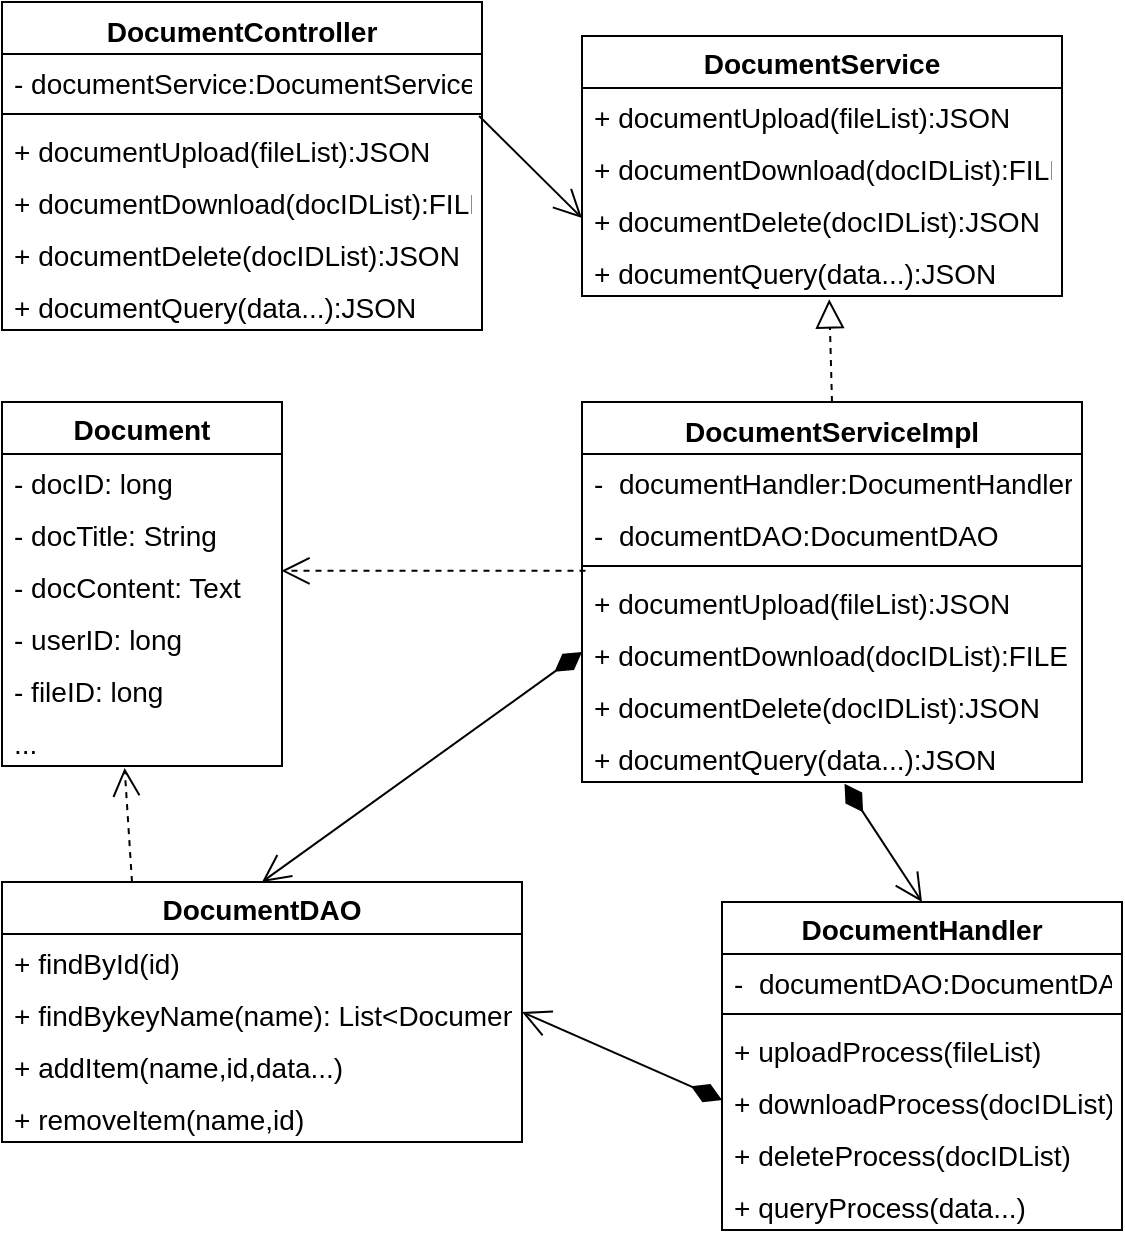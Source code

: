 <mxfile version="21.0.2" type="github" pages="4">
  <diagram id="C5RBs43oDa-KdzZeNtuy" name="文档管理">
    <mxGraphModel dx="1221" dy="636" grid="1" gridSize="10" guides="1" tooltips="1" connect="1" arrows="1" fold="1" page="1" pageScale="1" pageWidth="827" pageHeight="1169" math="0" shadow="0">
      <root>
        <mxCell id="WIyWlLk6GJQsqaUBKTNV-0" />
        <mxCell id="WIyWlLk6GJQsqaUBKTNV-1" parent="WIyWlLk6GJQsqaUBKTNV-0" />
        <mxCell id="u-H9tAzX5xYa-0JLk3yS-4" value="Document" style="swimlane;fontStyle=1;childLayout=stackLayout;horizontal=1;startSize=26;fillColor=none;horizontalStack=0;resizeParent=1;resizeParentMax=0;resizeLast=0;collapsible=1;marginBottom=0;fontFamily=Arial;fontSize=14;" parent="WIyWlLk6GJQsqaUBKTNV-1" vertex="1">
          <mxGeometry x="80" y="240" width="140" height="182" as="geometry" />
        </mxCell>
        <mxCell id="u-H9tAzX5xYa-0JLk3yS-5" value="- docID: long" style="text;strokeColor=none;fillColor=none;align=left;verticalAlign=top;spacingLeft=4;spacingRight=4;overflow=hidden;rotatable=0;points=[[0,0.5],[1,0.5]];portConstraint=eastwest;fontFamily=Arial;fontSize=14;" parent="u-H9tAzX5xYa-0JLk3yS-4" vertex="1">
          <mxGeometry y="26" width="140" height="26" as="geometry" />
        </mxCell>
        <mxCell id="u-H9tAzX5xYa-0JLk3yS-6" value="- docTitle: String" style="text;strokeColor=none;fillColor=none;align=left;verticalAlign=top;spacingLeft=4;spacingRight=4;overflow=hidden;rotatable=0;points=[[0,0.5],[1,0.5]];portConstraint=eastwest;fontFamily=Arial;fontSize=14;" parent="u-H9tAzX5xYa-0JLk3yS-4" vertex="1">
          <mxGeometry y="52" width="140" height="26" as="geometry" />
        </mxCell>
        <object label="- docContent: Text&#xa;" d="d" id="u-H9tAzX5xYa-0JLk3yS-7">
          <mxCell style="text;strokeColor=none;fillColor=none;align=left;verticalAlign=top;spacingLeft=4;spacingRight=4;overflow=hidden;rotatable=0;points=[[0,0.5],[1,0.5]];portConstraint=eastwest;fontFamily=Arial;fontSize=14;" parent="u-H9tAzX5xYa-0JLk3yS-4" vertex="1">
            <mxGeometry y="78" width="140" height="26" as="geometry" />
          </mxCell>
        </object>
        <object label="- userID: long&#xa;" d="d" id="u-H9tAzX5xYa-0JLk3yS-8">
          <mxCell style="text;strokeColor=none;fillColor=none;align=left;verticalAlign=top;spacingLeft=4;spacingRight=4;overflow=hidden;rotatable=0;points=[[0,0.5],[1,0.5]];portConstraint=eastwest;fontFamily=Arial;fontSize=14;" parent="u-H9tAzX5xYa-0JLk3yS-4" vertex="1">
            <mxGeometry y="104" width="140" height="26" as="geometry" />
          </mxCell>
        </object>
        <object label="- fileID: long&#xa;" d="d" id="u-H9tAzX5xYa-0JLk3yS-9">
          <mxCell style="text;strokeColor=none;fillColor=none;align=left;verticalAlign=top;spacingLeft=4;spacingRight=4;overflow=hidden;rotatable=0;points=[[0,0.5],[1,0.5]];portConstraint=eastwest;fontFamily=Arial;fontSize=14;" parent="u-H9tAzX5xYa-0JLk3yS-4" vertex="1">
            <mxGeometry y="130" width="140" height="26" as="geometry" />
          </mxCell>
        </object>
        <object label="..." d="d" id="u-H9tAzX5xYa-0JLk3yS-25">
          <mxCell style="text;strokeColor=none;fillColor=none;align=left;verticalAlign=top;spacingLeft=4;spacingRight=4;overflow=hidden;rotatable=0;points=[[0,0.5],[1,0.5]];portConstraint=eastwest;fontFamily=Arial;fontSize=14;" parent="u-H9tAzX5xYa-0JLk3yS-4" vertex="1">
            <mxGeometry y="156" width="140" height="26" as="geometry" />
          </mxCell>
        </object>
        <mxCell id="u-H9tAzX5xYa-0JLk3yS-16" value="DocumentDAO" style="swimlane;fontStyle=1;childLayout=stackLayout;horizontal=1;startSize=26;fillColor=none;horizontalStack=0;resizeParent=1;resizeParentMax=0;resizeLast=0;collapsible=1;marginBottom=0;fontFamily=Arial;fontSize=14;" parent="WIyWlLk6GJQsqaUBKTNV-1" vertex="1">
          <mxGeometry x="80" y="480" width="260" height="130" as="geometry" />
        </mxCell>
        <mxCell id="u-H9tAzX5xYa-0JLk3yS-17" value="+ findById(id)" style="text;strokeColor=none;fillColor=none;align=left;verticalAlign=top;spacingLeft=4;spacingRight=4;overflow=hidden;rotatable=0;points=[[0,0.5],[1,0.5]];portConstraint=eastwest;fontFamily=Arial;fontSize=14;" parent="u-H9tAzX5xYa-0JLk3yS-16" vertex="1">
          <mxGeometry y="26" width="260" height="26" as="geometry" />
        </mxCell>
        <mxCell id="u-H9tAzX5xYa-0JLk3yS-18" value="+ findBykeyName(name): List&lt;Document&gt;" style="text;strokeColor=none;fillColor=none;align=left;verticalAlign=top;spacingLeft=4;spacingRight=4;overflow=hidden;rotatable=0;points=[[0,0.5],[1,0.5]];portConstraint=eastwest;fontFamily=Arial;fontSize=14;" parent="u-H9tAzX5xYa-0JLk3yS-16" vertex="1">
          <mxGeometry y="52" width="260" height="26" as="geometry" />
        </mxCell>
        <mxCell id="u-H9tAzX5xYa-0JLk3yS-19" value="+ addItem(name,id,data...)" style="text;strokeColor=none;fillColor=none;align=left;verticalAlign=top;spacingLeft=4;spacingRight=4;overflow=hidden;rotatable=0;points=[[0,0.5],[1,0.5]];portConstraint=eastwest;fontFamily=Arial;fontSize=14;" parent="u-H9tAzX5xYa-0JLk3yS-16" vertex="1">
          <mxGeometry y="78" width="260" height="26" as="geometry" />
        </mxCell>
        <mxCell id="u-H9tAzX5xYa-0JLk3yS-20" value="+ removeItem(name,id)" style="text;strokeColor=none;fillColor=none;align=left;verticalAlign=top;spacingLeft=4;spacingRight=4;overflow=hidden;rotatable=0;points=[[0,0.5],[1,0.5]];portConstraint=eastwest;fontFamily=Arial;fontSize=14;" parent="u-H9tAzX5xYa-0JLk3yS-16" vertex="1">
          <mxGeometry y="104" width="260" height="26" as="geometry" />
        </mxCell>
        <mxCell id="u-H9tAzX5xYa-0JLk3yS-31" value="DocumentController" style="swimlane;fontStyle=1;align=center;verticalAlign=top;childLayout=stackLayout;horizontal=1;startSize=26;horizontalStack=0;resizeParent=1;resizeParentMax=0;resizeLast=0;collapsible=1;marginBottom=0;fontFamily=Arial;fontSize=14;" parent="WIyWlLk6GJQsqaUBKTNV-1" vertex="1">
          <mxGeometry x="80" y="40" width="240" height="164" as="geometry" />
        </mxCell>
        <mxCell id="u-H9tAzX5xYa-0JLk3yS-32" value="- documentService:DocumentService" style="text;strokeColor=none;fillColor=none;align=left;verticalAlign=top;spacingLeft=4;spacingRight=4;overflow=hidden;rotatable=0;points=[[0,0.5],[1,0.5]];portConstraint=eastwest;fontFamily=Arial;fontSize=14;" parent="u-H9tAzX5xYa-0JLk3yS-31" vertex="1">
          <mxGeometry y="26" width="240" height="26" as="geometry" />
        </mxCell>
        <mxCell id="u-H9tAzX5xYa-0JLk3yS-33" value="" style="line;strokeWidth=1;fillColor=none;align=left;verticalAlign=middle;spacingTop=-1;spacingLeft=3;spacingRight=3;rotatable=0;labelPosition=right;points=[];portConstraint=eastwest;strokeColor=inherit;fontFamily=Arial;fontSize=14;" parent="u-H9tAzX5xYa-0JLk3yS-31" vertex="1">
          <mxGeometry y="52" width="240" height="8" as="geometry" />
        </mxCell>
        <mxCell id="u-H9tAzX5xYa-0JLk3yS-34" value="+ documentUpload(fileList):JSON" style="text;strokeColor=none;fillColor=none;align=left;verticalAlign=top;spacingLeft=4;spacingRight=4;overflow=hidden;rotatable=0;points=[[0,0.5],[1,0.5]];portConstraint=eastwest;fontFamily=Arial;fontSize=14;" parent="u-H9tAzX5xYa-0JLk3yS-31" vertex="1">
          <mxGeometry y="60" width="240" height="26" as="geometry" />
        </mxCell>
        <mxCell id="u-H9tAzX5xYa-0JLk3yS-39" value="+ documentDownload(docIDList):FILE" style="text;strokeColor=none;fillColor=none;align=left;verticalAlign=top;spacingLeft=4;spacingRight=4;overflow=hidden;rotatable=0;points=[[0,0.5],[1,0.5]];portConstraint=eastwest;fontFamily=Arial;fontSize=14;" parent="u-H9tAzX5xYa-0JLk3yS-31" vertex="1">
          <mxGeometry y="86" width="240" height="26" as="geometry" />
        </mxCell>
        <mxCell id="u-H9tAzX5xYa-0JLk3yS-40" value="+ documentDelete(docIDList):JSON" style="text;strokeColor=none;fillColor=none;align=left;verticalAlign=top;spacingLeft=4;spacingRight=4;overflow=hidden;rotatable=0;points=[[0,0.5],[1,0.5]];portConstraint=eastwest;fontFamily=Arial;fontSize=14;" parent="u-H9tAzX5xYa-0JLk3yS-31" vertex="1">
          <mxGeometry y="112" width="240" height="26" as="geometry" />
        </mxCell>
        <mxCell id="u-H9tAzX5xYa-0JLk3yS-41" value="+ documentQuery(data...):JSON" style="text;strokeColor=none;fillColor=none;align=left;verticalAlign=top;spacingLeft=4;spacingRight=4;overflow=hidden;rotatable=0;points=[[0,0.5],[1,0.5]];portConstraint=eastwest;fontFamily=Arial;fontSize=14;" parent="u-H9tAzX5xYa-0JLk3yS-31" vertex="1">
          <mxGeometry y="138" width="240" height="26" as="geometry" />
        </mxCell>
        <mxCell id="u-H9tAzX5xYa-0JLk3yS-35" value="DocumentServiceImpl" style="swimlane;fontStyle=1;align=center;verticalAlign=top;childLayout=stackLayout;horizontal=1;startSize=26;horizontalStack=0;resizeParent=1;resizeParentMax=0;resizeLast=0;collapsible=1;marginBottom=0;fontFamily=Arial;fontSize=14;" parent="WIyWlLk6GJQsqaUBKTNV-1" vertex="1">
          <mxGeometry x="370" y="240" width="250" height="190" as="geometry" />
        </mxCell>
        <mxCell id="u-H9tAzX5xYa-0JLk3yS-36" value="-  documentHandler:DocumentHandler" style="text;strokeColor=none;fillColor=none;align=left;verticalAlign=top;spacingLeft=4;spacingRight=4;overflow=hidden;rotatable=0;points=[[0,0.5],[1,0.5]];portConstraint=eastwest;fontFamily=Arial;fontSize=14;" parent="u-H9tAzX5xYa-0JLk3yS-35" vertex="1">
          <mxGeometry y="26" width="250" height="26" as="geometry" />
        </mxCell>
        <mxCell id="u-H9tAzX5xYa-0JLk3yS-48" value="-  documentDAO:DocumentDAO" style="text;strokeColor=none;fillColor=none;align=left;verticalAlign=top;spacingLeft=4;spacingRight=4;overflow=hidden;rotatable=0;points=[[0,0.5],[1,0.5]];portConstraint=eastwest;fontFamily=Arial;fontSize=14;" parent="u-H9tAzX5xYa-0JLk3yS-35" vertex="1">
          <mxGeometry y="52" width="250" height="26" as="geometry" />
        </mxCell>
        <mxCell id="u-H9tAzX5xYa-0JLk3yS-37" value="" style="line;strokeWidth=1;fillColor=none;align=left;verticalAlign=middle;spacingTop=-1;spacingLeft=3;spacingRight=3;rotatable=0;labelPosition=right;points=[];portConstraint=eastwest;strokeColor=inherit;fontFamily=Arial;fontSize=14;" parent="u-H9tAzX5xYa-0JLk3yS-35" vertex="1">
          <mxGeometry y="78" width="250" height="8" as="geometry" />
        </mxCell>
        <mxCell id="u-H9tAzX5xYa-0JLk3yS-38" value="+ documentUpload(fileList):JSON" style="text;strokeColor=none;fillColor=none;align=left;verticalAlign=top;spacingLeft=4;spacingRight=4;overflow=hidden;rotatable=0;points=[[0,0.5],[1,0.5]];portConstraint=eastwest;fontFamily=Arial;fontSize=14;" parent="u-H9tAzX5xYa-0JLk3yS-35" vertex="1">
          <mxGeometry y="86" width="250" height="26" as="geometry" />
        </mxCell>
        <mxCell id="u-H9tAzX5xYa-0JLk3yS-53" value="+ documentDownload(docIDList):FILE" style="text;strokeColor=none;fillColor=none;align=left;verticalAlign=top;spacingLeft=4;spacingRight=4;overflow=hidden;rotatable=0;points=[[0,0.5],[1,0.5]];portConstraint=eastwest;fontFamily=Arial;fontSize=14;" parent="u-H9tAzX5xYa-0JLk3yS-35" vertex="1">
          <mxGeometry y="112" width="250" height="26" as="geometry" />
        </mxCell>
        <mxCell id="u-H9tAzX5xYa-0JLk3yS-54" value="+ documentDelete(docIDList):JSON" style="text;strokeColor=none;fillColor=none;align=left;verticalAlign=top;spacingLeft=4;spacingRight=4;overflow=hidden;rotatable=0;points=[[0,0.5],[1,0.5]];portConstraint=eastwest;fontFamily=Arial;fontSize=14;" parent="u-H9tAzX5xYa-0JLk3yS-35" vertex="1">
          <mxGeometry y="138" width="250" height="26" as="geometry" />
        </mxCell>
        <mxCell id="u-H9tAzX5xYa-0JLk3yS-55" value="+ documentQuery(data...):JSON" style="text;strokeColor=none;fillColor=none;align=left;verticalAlign=top;spacingLeft=4;spacingRight=4;overflow=hidden;rotatable=0;points=[[0,0.5],[1,0.5]];portConstraint=eastwest;fontFamily=Arial;fontSize=14;" parent="u-H9tAzX5xYa-0JLk3yS-35" vertex="1">
          <mxGeometry y="164" width="250" height="26" as="geometry" />
        </mxCell>
        <mxCell id="u-H9tAzX5xYa-0JLk3yS-42" value="DocumentService" style="swimlane;fontStyle=1;childLayout=stackLayout;horizontal=1;startSize=26;fillColor=none;horizontalStack=0;resizeParent=1;resizeParentMax=0;resizeLast=0;collapsible=1;marginBottom=0;fontFamily=Arial;fontSize=14;" parent="WIyWlLk6GJQsqaUBKTNV-1" vertex="1">
          <mxGeometry x="370" y="57" width="240" height="130" as="geometry" />
        </mxCell>
        <mxCell id="u-H9tAzX5xYa-0JLk3yS-43" value="+ documentUpload(fileList):JSON" style="text;strokeColor=none;fillColor=none;align=left;verticalAlign=top;spacingLeft=4;spacingRight=4;overflow=hidden;rotatable=0;points=[[0,0.5],[1,0.5]];portConstraint=eastwest;fontFamily=Arial;fontSize=14;" parent="u-H9tAzX5xYa-0JLk3yS-42" vertex="1">
          <mxGeometry y="26" width="240" height="26" as="geometry" />
        </mxCell>
        <mxCell id="u-H9tAzX5xYa-0JLk3yS-44" value="+ documentDownload(docIDList):FILE" style="text;strokeColor=none;fillColor=none;align=left;verticalAlign=top;spacingLeft=4;spacingRight=4;overflow=hidden;rotatable=0;points=[[0,0.5],[1,0.5]];portConstraint=eastwest;fontFamily=Arial;fontSize=14;" parent="u-H9tAzX5xYa-0JLk3yS-42" vertex="1">
          <mxGeometry y="52" width="240" height="26" as="geometry" />
        </mxCell>
        <mxCell id="u-H9tAzX5xYa-0JLk3yS-45" value="+ documentDelete(docIDList):JSON" style="text;strokeColor=none;fillColor=none;align=left;verticalAlign=top;spacingLeft=4;spacingRight=4;overflow=hidden;rotatable=0;points=[[0,0.5],[1,0.5]];portConstraint=eastwest;fontFamily=Arial;fontSize=14;" parent="u-H9tAzX5xYa-0JLk3yS-42" vertex="1">
          <mxGeometry y="78" width="240" height="26" as="geometry" />
        </mxCell>
        <mxCell id="u-H9tAzX5xYa-0JLk3yS-46" value="+ documentQuery(data...):JSON" style="text;strokeColor=none;fillColor=none;align=left;verticalAlign=top;spacingLeft=4;spacingRight=4;overflow=hidden;rotatable=0;points=[[0,0.5],[1,0.5]];portConstraint=eastwest;fontFamily=Arial;fontSize=14;" parent="u-H9tAzX5xYa-0JLk3yS-42" vertex="1">
          <mxGeometry y="104" width="240" height="26" as="geometry" />
        </mxCell>
        <mxCell id="u-H9tAzX5xYa-0JLk3yS-56" value="DocumentHandler" style="swimlane;fontStyle=1;childLayout=stackLayout;horizontal=1;startSize=26;fillColor=none;horizontalStack=0;resizeParent=1;resizeParentMax=0;resizeLast=0;collapsible=1;marginBottom=0;fontFamily=Arial;fontSize=14;" parent="WIyWlLk6GJQsqaUBKTNV-1" vertex="1">
          <mxGeometry x="440" y="490" width="200" height="164" as="geometry" />
        </mxCell>
        <mxCell id="u-H9tAzX5xYa-0JLk3yS-69" value="-  documentDAO:DocumentDAO" style="text;strokeColor=none;fillColor=none;align=left;verticalAlign=top;spacingLeft=4;spacingRight=4;overflow=hidden;rotatable=0;points=[[0,0.5],[1,0.5]];portConstraint=eastwest;fontFamily=Arial;fontSize=14;" parent="u-H9tAzX5xYa-0JLk3yS-56" vertex="1">
          <mxGeometry y="26" width="200" height="26" as="geometry" />
        </mxCell>
        <mxCell id="u-H9tAzX5xYa-0JLk3yS-70" value="" style="line;strokeWidth=1;fillColor=none;align=left;verticalAlign=middle;spacingTop=-1;spacingLeft=3;spacingRight=3;rotatable=0;labelPosition=right;points=[];portConstraint=eastwest;strokeColor=inherit;fontFamily=Arial;fontSize=14;" parent="u-H9tAzX5xYa-0JLk3yS-56" vertex="1">
          <mxGeometry y="52" width="200" height="8" as="geometry" />
        </mxCell>
        <mxCell id="u-H9tAzX5xYa-0JLk3yS-57" value="+ uploadProcess(fileList)" style="text;strokeColor=none;fillColor=none;align=left;verticalAlign=top;spacingLeft=4;spacingRight=4;overflow=hidden;rotatable=0;points=[[0,0.5],[1,0.5]];portConstraint=eastwest;fontFamily=Arial;fontSize=14;" parent="u-H9tAzX5xYa-0JLk3yS-56" vertex="1">
          <mxGeometry y="60" width="200" height="26" as="geometry" />
        </mxCell>
        <mxCell id="u-H9tAzX5xYa-0JLk3yS-58" value="+ downloadProcess(docIDList)" style="text;strokeColor=none;fillColor=none;align=left;verticalAlign=top;spacingLeft=4;spacingRight=4;overflow=hidden;rotatable=0;points=[[0,0.5],[1,0.5]];portConstraint=eastwest;fontFamily=Arial;fontSize=14;" parent="u-H9tAzX5xYa-0JLk3yS-56" vertex="1">
          <mxGeometry y="86" width="200" height="26" as="geometry" />
        </mxCell>
        <mxCell id="u-H9tAzX5xYa-0JLk3yS-59" value="+ deleteProcess(docIDList)" style="text;strokeColor=none;fillColor=none;align=left;verticalAlign=top;spacingLeft=4;spacingRight=4;overflow=hidden;rotatable=0;points=[[0,0.5],[1,0.5]];portConstraint=eastwest;fontFamily=Arial;fontSize=14;" parent="u-H9tAzX5xYa-0JLk3yS-56" vertex="1">
          <mxGeometry y="112" width="200" height="26" as="geometry" />
        </mxCell>
        <mxCell id="u-H9tAzX5xYa-0JLk3yS-60" value="+ queryProcess(data...)" style="text;strokeColor=none;fillColor=none;align=left;verticalAlign=top;spacingLeft=4;spacingRight=4;overflow=hidden;rotatable=0;points=[[0,0.5],[1,0.5]];portConstraint=eastwest;fontFamily=Arial;fontSize=14;" parent="u-H9tAzX5xYa-0JLk3yS-56" vertex="1">
          <mxGeometry y="138" width="200" height="26" as="geometry" />
        </mxCell>
        <mxCell id="u-H9tAzX5xYa-0JLk3yS-61" value="" style="endArrow=open;endFill=1;endSize=12;html=1;rounded=0;fontFamily=Arial;entryX=0;entryY=0.5;entryDx=0;entryDy=0;fontSize=14;exitX=0.994;exitY=-0.115;exitDx=0;exitDy=0;exitPerimeter=0;" parent="WIyWlLk6GJQsqaUBKTNV-1" source="u-H9tAzX5xYa-0JLk3yS-34" target="u-H9tAzX5xYa-0JLk3yS-45" edge="1">
          <mxGeometry width="160" relative="1" as="geometry">
            <mxPoint x="290" y="148" as="sourcePoint" />
            <mxPoint x="630" y="330" as="targetPoint" />
          </mxGeometry>
        </mxCell>
        <mxCell id="u-H9tAzX5xYa-0JLk3yS-62" value="" style="endArrow=block;dashed=1;endFill=0;endSize=12;html=1;rounded=0;fontFamily=Arial;exitX=0.5;exitY=0;exitDx=0;exitDy=0;entryX=0.515;entryY=1.064;entryDx=0;entryDy=0;entryPerimeter=0;fontSize=14;" parent="WIyWlLk6GJQsqaUBKTNV-1" source="u-H9tAzX5xYa-0JLk3yS-35" target="u-H9tAzX5xYa-0JLk3yS-46" edge="1">
          <mxGeometry width="160" relative="1" as="geometry">
            <mxPoint x="470" y="330" as="sourcePoint" />
            <mxPoint x="700" y="220" as="targetPoint" />
          </mxGeometry>
        </mxCell>
        <mxCell id="u-H9tAzX5xYa-0JLk3yS-64" value="" style="endArrow=open;endFill=1;endSize=12;html=1;rounded=0;fontFamily=Arial;exitX=0.25;exitY=0;exitDx=0;exitDy=0;entryX=0.438;entryY=1.038;entryDx=0;entryDy=0;entryPerimeter=0;dashed=1;fontSize=14;" parent="WIyWlLk6GJQsqaUBKTNV-1" source="u-H9tAzX5xYa-0JLk3yS-16" target="u-H9tAzX5xYa-0JLk3yS-25" edge="1">
          <mxGeometry width="160" relative="1" as="geometry">
            <mxPoint x="290" y="330" as="sourcePoint" />
            <mxPoint x="450" y="330" as="targetPoint" />
          </mxGeometry>
        </mxCell>
        <mxCell id="u-H9tAzX5xYa-0JLk3yS-67" value="" style="endArrow=open;endFill=1;endSize=12;html=1;rounded=0;fontFamily=Arial;entryX=0.998;entryY=0.246;entryDx=0;entryDy=0;entryPerimeter=0;dashed=1;exitX=0.007;exitY=0.8;exitDx=0;exitDy=0;exitPerimeter=0;fontSize=14;" parent="WIyWlLk6GJQsqaUBKTNV-1" source="u-H9tAzX5xYa-0JLk3yS-37" target="u-H9tAzX5xYa-0JLk3yS-7" edge="1">
          <mxGeometry width="160" relative="1" as="geometry">
            <mxPoint x="250" y="390" as="sourcePoint" />
            <mxPoint x="151" y="433" as="targetPoint" />
          </mxGeometry>
        </mxCell>
        <mxCell id="u-H9tAzX5xYa-0JLk3yS-72" value="1" style="endArrow=open;html=1;endSize=12;startArrow=diamondThin;startSize=14;startFill=1;align=left;verticalAlign=bottom;rounded=0;fontFamily=Arial;entryX=0.5;entryY=0;entryDx=0;entryDy=0;fontColor=none;noLabel=1;fontSize=14;exitX=0.525;exitY=1.036;exitDx=0;exitDy=0;exitPerimeter=0;" parent="WIyWlLk6GJQsqaUBKTNV-1" source="u-H9tAzX5xYa-0JLk3yS-55" target="u-H9tAzX5xYa-0JLk3yS-56" edge="1">
          <mxGeometry x="-1" y="3" relative="1" as="geometry">
            <mxPoint x="440" y="430" as="sourcePoint" />
            <mxPoint x="484" y="450" as="targetPoint" />
          </mxGeometry>
        </mxCell>
        <mxCell id="u-H9tAzX5xYa-0JLk3yS-73" value="1" style="endArrow=open;endSize=12;startArrow=diamondThin;startSize=14;startFill=1;align=left;verticalAlign=bottom;rounded=0;fontFamily=Arial;entryX=0.5;entryY=0;entryDx=0;entryDy=0;html=1;fontColor=none;noLabel=1;fontSize=14;exitX=0;exitY=0.5;exitDx=0;exitDy=0;" parent="WIyWlLk6GJQsqaUBKTNV-1" source="u-H9tAzX5xYa-0JLk3yS-53" target="u-H9tAzX5xYa-0JLk3yS-16" edge="1">
          <mxGeometry x="-1" y="3" relative="1" as="geometry">
            <mxPoint x="318" y="398" as="sourcePoint" />
            <mxPoint x="510" y="530" as="targetPoint" />
          </mxGeometry>
        </mxCell>
        <mxCell id="u-H9tAzX5xYa-0JLk3yS-74" value="1" style="endArrow=open;html=1;endSize=12;startArrow=diamondThin;startSize=14;startFill=1;align=left;verticalAlign=bottom;rounded=0;fontFamily=Arial;exitX=0;exitY=0.5;exitDx=0;exitDy=0;fontColor=none;noLabel=1;fontSize=14;entryX=1;entryY=0.5;entryDx=0;entryDy=0;" parent="WIyWlLk6GJQsqaUBKTNV-1" source="u-H9tAzX5xYa-0JLk3yS-58" target="u-H9tAzX5xYa-0JLk3yS-18" edge="1">
          <mxGeometry x="-1" y="3" relative="1" as="geometry">
            <mxPoint x="450" y="450" as="sourcePoint" />
            <mxPoint x="320" y="560" as="targetPoint" />
          </mxGeometry>
        </mxCell>
      </root>
    </mxGraphModel>
  </diagram>
  <diagram id="l-k5GLWyKBgVjE5C-Nrj" name="要素抽取">
    <mxGraphModel dx="1221" dy="636" grid="1" gridSize="10" guides="1" tooltips="1" connect="1" arrows="1" fold="1" page="1" pageScale="1" pageWidth="827" pageHeight="1169" math="0" shadow="0">
      <root>
        <mxCell id="0" />
        <mxCell id="1" parent="0" />
        <mxCell id="3h8cozunEXpPDpx6HcZv-1" value="Element" style="swimlane;fontStyle=1;childLayout=stackLayout;horizontal=1;startSize=26;fillColor=none;horizontalStack=0;resizeParent=1;resizeParentMax=0;resizeLast=0;collapsible=1;marginBottom=0;fontFamily=Arial;fontSize=14;" parent="1" vertex="1">
          <mxGeometry x="60" y="220" width="140" height="182" as="geometry" />
        </mxCell>
        <mxCell id="3h8cozunEXpPDpx6HcZv-2" value="- elementID: long" style="text;strokeColor=none;fillColor=none;align=left;verticalAlign=top;spacingLeft=4;spacingRight=4;overflow=hidden;rotatable=0;points=[[0,0.5],[1,0.5]];portConstraint=eastwest;fontFamily=Arial;fontSize=14;" parent="3h8cozunEXpPDpx6HcZv-1" vertex="1">
          <mxGeometry y="26" width="140" height="26" as="geometry" />
        </mxCell>
        <mxCell id="3h8cozunEXpPDpx6HcZv-3" value="- elementName: String" style="text;strokeColor=none;fillColor=none;align=left;verticalAlign=top;spacingLeft=4;spacingRight=4;overflow=hidden;rotatable=0;points=[[0,0.5],[1,0.5]];portConstraint=eastwest;fontFamily=Arial;fontSize=14;" parent="3h8cozunEXpPDpx6HcZv-1" vertex="1">
          <mxGeometry y="52" width="140" height="26" as="geometry" />
        </mxCell>
        <object label="- elementValue: String &#xa;" d="d" id="3h8cozunEXpPDpx6HcZv-4">
          <mxCell style="text;strokeColor=none;fillColor=none;align=left;verticalAlign=top;spacingLeft=4;spacingRight=4;overflow=hidden;rotatable=0;points=[[0,0.5],[1,0.5]];portConstraint=eastwest;fontFamily=Arial;fontSize=14;" parent="3h8cozunEXpPDpx6HcZv-1" vertex="1">
            <mxGeometry y="78" width="140" height="26" as="geometry" />
          </mxCell>
        </object>
        <object label="- elementKey: String&#xa;" d="d" id="3h8cozunEXpPDpx6HcZv-5">
          <mxCell style="text;strokeColor=none;fillColor=none;align=left;verticalAlign=top;spacingLeft=4;spacingRight=4;overflow=hidden;rotatable=0;points=[[0,0.5],[1,0.5]];portConstraint=eastwest;fontFamily=Arial;fontSize=14;" parent="3h8cozunEXpPDpx6HcZv-1" vertex="1">
            <mxGeometry y="104" width="140" height="26" as="geometry" />
          </mxCell>
        </object>
        <object label="- elementType: String&#xa;" d="d" id="3h8cozunEXpPDpx6HcZv-6">
          <mxCell style="text;strokeColor=none;fillColor=none;align=left;verticalAlign=top;spacingLeft=4;spacingRight=4;overflow=hidden;rotatable=0;points=[[0,0.5],[1,0.5]];portConstraint=eastwest;fontFamily=Arial;fontSize=14;" parent="3h8cozunEXpPDpx6HcZv-1" vertex="1">
            <mxGeometry y="130" width="140" height="26" as="geometry" />
          </mxCell>
        </object>
        <object label="..." d="d" id="3h8cozunEXpPDpx6HcZv-7">
          <mxCell style="text;strokeColor=none;fillColor=none;align=left;verticalAlign=top;spacingLeft=4;spacingRight=4;overflow=hidden;rotatable=0;points=[[0,0.5],[1,0.5]];portConstraint=eastwest;fontFamily=Arial;fontSize=14;" parent="3h8cozunEXpPDpx6HcZv-1" vertex="1">
            <mxGeometry y="156" width="140" height="26" as="geometry" />
          </mxCell>
        </object>
        <mxCell id="3h8cozunEXpPDpx6HcZv-8" value="ElementDAO" style="swimlane;fontStyle=1;childLayout=stackLayout;horizontal=1;startSize=26;fillColor=none;horizontalStack=0;resizeParent=1;resizeParentMax=0;resizeLast=0;collapsible=1;marginBottom=0;fontFamily=Arial;fontSize=14;" parent="1" vertex="1">
          <mxGeometry x="70" y="489" width="250" height="130" as="geometry" />
        </mxCell>
        <mxCell id="3h8cozunEXpPDpx6HcZv-9" value="+ findById(id)" style="text;strokeColor=none;fillColor=none;align=left;verticalAlign=top;spacingLeft=4;spacingRight=4;overflow=hidden;rotatable=0;points=[[0,0.5],[1,0.5]];portConstraint=eastwest;fontFamily=Arial;fontSize=14;" parent="3h8cozunEXpPDpx6HcZv-8" vertex="1">
          <mxGeometry y="26" width="250" height="26" as="geometry" />
        </mxCell>
        <mxCell id="3h8cozunEXpPDpx6HcZv-10" value="+ findBykeyName(name): List&lt;Element&gt;" style="text;strokeColor=none;fillColor=none;align=left;verticalAlign=top;spacingLeft=4;spacingRight=4;overflow=hidden;rotatable=0;points=[[0,0.5],[1,0.5]];portConstraint=eastwest;fontFamily=Arial;fontSize=14;" parent="3h8cozunEXpPDpx6HcZv-8" vertex="1">
          <mxGeometry y="52" width="250" height="26" as="geometry" />
        </mxCell>
        <mxCell id="3h8cozunEXpPDpx6HcZv-11" value="+ addItem(name,id,data...)" style="text;strokeColor=none;fillColor=none;align=left;verticalAlign=top;spacingLeft=4;spacingRight=4;overflow=hidden;rotatable=0;points=[[0,0.5],[1,0.5]];portConstraint=eastwest;fontFamily=Arial;fontSize=14;" parent="3h8cozunEXpPDpx6HcZv-8" vertex="1">
          <mxGeometry y="78" width="250" height="26" as="geometry" />
        </mxCell>
        <mxCell id="3h8cozunEXpPDpx6HcZv-73" value="+ removeItem(name,id)" style="text;strokeColor=none;fillColor=none;align=left;verticalAlign=top;spacingLeft=4;spacingRight=4;overflow=hidden;rotatable=0;points=[[0,0.5],[1,0.5]];portConstraint=eastwest;fontFamily=Arial;fontSize=14;" parent="3h8cozunEXpPDpx6HcZv-8" vertex="1">
          <mxGeometry y="104" width="250" height="26" as="geometry" />
        </mxCell>
        <mxCell id="3h8cozunEXpPDpx6HcZv-13" value="ElementExtractController" style="swimlane;fontStyle=1;align=center;verticalAlign=top;childLayout=stackLayout;horizontal=1;startSize=26;horizontalStack=0;resizeParent=1;resizeParentMax=0;resizeLast=0;collapsible=1;marginBottom=0;fontFamily=Arial;fontSize=14;" parent="1" vertex="1">
          <mxGeometry x="50" y="39" width="280" height="88" as="geometry" />
        </mxCell>
        <mxCell id="3h8cozunEXpPDpx6HcZv-14" value="- elementExtractService:ElementExtractService" style="text;strokeColor=none;fillColor=none;align=left;verticalAlign=top;spacingLeft=4;spacingRight=4;overflow=hidden;rotatable=0;points=[[0,0.5],[1,0.5]];portConstraint=eastwest;fontFamily=Arial;fontSize=14;" parent="3h8cozunEXpPDpx6HcZv-13" vertex="1">
          <mxGeometry y="26" width="280" height="26" as="geometry" />
        </mxCell>
        <mxCell id="3h8cozunEXpPDpx6HcZv-15" value="" style="line;strokeWidth=1;fillColor=none;align=left;verticalAlign=middle;spacingTop=-1;spacingLeft=3;spacingRight=3;rotatable=0;labelPosition=right;points=[];portConstraint=eastwest;strokeColor=inherit;fontFamily=Arial;fontSize=14;" parent="3h8cozunEXpPDpx6HcZv-13" vertex="1">
          <mxGeometry y="52" width="280" height="10" as="geometry" />
        </mxCell>
        <mxCell id="3h8cozunEXpPDpx6HcZv-16" value="+ getDocExtract(docID): JSON" style="text;strokeColor=none;fillColor=none;align=left;verticalAlign=top;spacingLeft=4;spacingRight=4;overflow=hidden;rotatable=0;points=[[0,0.5],[1,0.5]];portConstraint=eastwest;fontFamily=Arial;fontSize=14;" parent="3h8cozunEXpPDpx6HcZv-13" vertex="1">
          <mxGeometry y="62" width="280" height="26" as="geometry" />
        </mxCell>
        <mxCell id="3h8cozunEXpPDpx6HcZv-20" value="ElementExtractServiceImpl" style="swimlane;fontStyle=1;align=center;verticalAlign=top;childLayout=stackLayout;horizontal=1;startSize=26;horizontalStack=0;resizeParent=1;resizeParentMax=0;resizeLast=0;collapsible=1;marginBottom=0;fontFamily=Arial;fontSize=14;" parent="1" vertex="1">
          <mxGeometry x="240" y="180" width="290" height="216" as="geometry" />
        </mxCell>
        <mxCell id="3h8cozunEXpPDpx6HcZv-21" value="- processDocHandler: ProcessDocHandler" style="text;strokeColor=none;fillColor=none;align=left;verticalAlign=top;spacingLeft=4;spacingRight=4;overflow=hidden;rotatable=0;points=[[0,0.5],[1,0.5]];portConstraint=eastwest;fontFamily=Arial;fontSize=14;" parent="3h8cozunEXpPDpx6HcZv-20" vertex="1">
          <mxGeometry y="26" width="290" height="26" as="geometry" />
        </mxCell>
        <mxCell id="3h8cozunEXpPDpx6HcZv-22" value="- elementExtractHandler: ElementExtractHandler" style="text;strokeColor=none;fillColor=none;align=left;verticalAlign=top;spacingLeft=4;spacingRight=4;overflow=hidden;rotatable=0;points=[[0,0.5],[1,0.5]];portConstraint=eastwest;fontFamily=Arial;fontSize=14;" parent="3h8cozunEXpPDpx6HcZv-20" vertex="1">
          <mxGeometry y="52" width="290" height="26" as="geometry" />
        </mxCell>
        <mxCell id="3h8cozunEXpPDpx6HcZv-47" value="- elementResultDAO: ElementResultDAO" style="text;strokeColor=none;fillColor=none;align=left;verticalAlign=top;spacingLeft=4;spacingRight=4;overflow=hidden;rotatable=0;points=[[0,0.5],[1,0.5]];portConstraint=eastwest;fontFamily=Arial;fontSize=14;" parent="3h8cozunEXpPDpx6HcZv-20" vertex="1">
          <mxGeometry y="78" width="290" height="26" as="geometry" />
        </mxCell>
        <mxCell id="3h8cozunEXpPDpx6HcZv-48" value="- reportInfoDAO: ReportInfoDAO" style="text;strokeColor=none;fillColor=none;align=left;verticalAlign=top;spacingLeft=4;spacingRight=4;overflow=hidden;rotatable=0;points=[[0,0.5],[1,0.5]];portConstraint=eastwest;fontFamily=Arial;fontSize=14;" parent="3h8cozunEXpPDpx6HcZv-20" vertex="1">
          <mxGeometry y="104" width="290" height="26" as="geometry" />
        </mxCell>
        <mxCell id="3h8cozunEXpPDpx6HcZv-49" value="- objDAO: objDAO" style="text;strokeColor=none;fillColor=none;align=left;verticalAlign=top;spacingLeft=4;spacingRight=4;overflow=hidden;rotatable=0;points=[[0,0.5],[1,0.5]];portConstraint=eastwest;fontFamily=Arial;fontSize=14;" parent="3h8cozunEXpPDpx6HcZv-20" vertex="1">
          <mxGeometry y="130" width="290" height="26" as="geometry" />
        </mxCell>
        <mxCell id="3h8cozunEXpPDpx6HcZv-23" value="" style="line;strokeWidth=1;fillColor=none;align=left;verticalAlign=middle;spacingTop=-1;spacingLeft=3;spacingRight=3;rotatable=0;labelPosition=right;points=[];portConstraint=eastwest;strokeColor=inherit;fontFamily=Arial;fontSize=14;" parent="3h8cozunEXpPDpx6HcZv-20" vertex="1">
          <mxGeometry y="156" width="290" height="8" as="geometry" />
        </mxCell>
        <mxCell id="3h8cozunEXpPDpx6HcZv-24" value="+ extract(docID): JSON" style="text;strokeColor=none;fillColor=none;align=left;verticalAlign=top;spacingLeft=4;spacingRight=4;overflow=hidden;rotatable=0;points=[[0,0.5],[1,0.5]];portConstraint=eastwest;fontFamily=Arial;fontSize=14;" parent="3h8cozunEXpPDpx6HcZv-20" vertex="1">
          <mxGeometry y="164" width="290" height="26" as="geometry" />
        </mxCell>
        <mxCell id="3h8cozunEXpPDpx6HcZv-25" value="+ getElementList(): List&lt;ContractElement&gt;" style="text;strokeColor=none;fillColor=none;align=left;verticalAlign=top;spacingLeft=4;spacingRight=4;overflow=hidden;rotatable=0;points=[[0,0.5],[1,0.5]];portConstraint=eastwest;fontFamily=Arial;fontSize=14;" parent="3h8cozunEXpPDpx6HcZv-20" vertex="1">
          <mxGeometry y="190" width="290" height="26" as="geometry" />
        </mxCell>
        <mxCell id="3h8cozunEXpPDpx6HcZv-28" value="ElementExtractService" style="swimlane;fontStyle=1;childLayout=stackLayout;horizontal=1;startSize=26;fillColor=none;horizontalStack=0;resizeParent=1;resizeParentMax=0;resizeLast=0;collapsible=1;marginBottom=0;fontFamily=Arial;fontSize=14;" parent="1" vertex="1">
          <mxGeometry x="395" y="39" width="165" height="52" as="geometry" />
        </mxCell>
        <mxCell id="3h8cozunEXpPDpx6HcZv-29" value="+ extract(docID): JSON" style="text;strokeColor=none;fillColor=none;align=left;verticalAlign=top;spacingLeft=4;spacingRight=4;overflow=hidden;rotatable=0;points=[[0,0.5],[1,0.5]];portConstraint=eastwest;fontFamily=Arial;fontSize=14;" parent="3h8cozunEXpPDpx6HcZv-28" vertex="1">
          <mxGeometry y="26" width="165" height="26" as="geometry" />
        </mxCell>
        <mxCell id="3h8cozunEXpPDpx6HcZv-33" value="ElementExtractHandler" style="swimlane;fontStyle=1;childLayout=stackLayout;horizontal=1;startSize=26;fillColor=none;horizontalStack=0;resizeParent=1;resizeParentMax=0;resizeLast=0;collapsible=1;marginBottom=0;fontFamily=Arial;fontSize=14;" parent="1" vertex="1">
          <mxGeometry x="395" y="529" width="400" height="90" as="geometry" />
        </mxCell>
        <mxCell id="3h8cozunEXpPDpx6HcZv-34" value="- elementDAO: ElementDAO" style="text;strokeColor=none;fillColor=none;align=left;verticalAlign=top;spacingLeft=4;spacingRight=4;overflow=hidden;rotatable=0;points=[[0,0.5],[1,0.5]];portConstraint=eastwest;fontFamily=Arial;fontSize=14;" parent="3h8cozunEXpPDpx6HcZv-33" vertex="1">
          <mxGeometry y="26" width="400" height="26" as="geometry" />
        </mxCell>
        <mxCell id="3h8cozunEXpPDpx6HcZv-35" value="" style="line;strokeWidth=1;fillColor=none;align=left;verticalAlign=middle;spacingTop=-1;spacingLeft=3;spacingRight=3;rotatable=0;labelPosition=right;points=[];portConstraint=eastwest;strokeColor=inherit;fontFamily=Arial;fontSize=14;" parent="3h8cozunEXpPDpx6HcZv-33" vertex="1">
          <mxGeometry y="52" width="400" height="8" as="geometry" />
        </mxCell>
        <mxCell id="3h8cozunEXpPDpx6HcZv-37" value="+ extractElement(sentenceList, ElementList): Map&lt;Element, String&gt;" style="text;strokeColor=none;fillColor=none;align=left;verticalAlign=top;spacingLeft=4;spacingRight=4;overflow=hidden;rotatable=0;points=[[0,0.5],[1,0.5]];portConstraint=eastwest;fontFamily=Arial;fontSize=14;" parent="3h8cozunEXpPDpx6HcZv-33" vertex="1">
          <mxGeometry y="60" width="400" height="30" as="geometry" />
        </mxCell>
        <mxCell id="3h8cozunEXpPDpx6HcZv-40" value="" style="endArrow=open;endFill=1;endSize=12;html=1;rounded=0;fontFamily=Arial;exitX=1.003;exitY=-0.038;exitDx=0;exitDy=0;exitPerimeter=0;entryX=0;entryY=0;entryDx=0;entryDy=0;entryPerimeter=0;fontSize=14;" parent="1" source="3h8cozunEXpPDpx6HcZv-16" target="3h8cozunEXpPDpx6HcZv-29" edge="1">
          <mxGeometry width="160" relative="1" as="geometry">
            <mxPoint x="290" y="148" as="sourcePoint" />
            <mxPoint x="392" y="70" as="targetPoint" />
          </mxGeometry>
        </mxCell>
        <mxCell id="3h8cozunEXpPDpx6HcZv-41" value="" style="endArrow=block;dashed=1;endFill=0;endSize=12;html=1;rounded=0;fontFamily=Arial;exitX=0.5;exitY=0;exitDx=0;exitDy=0;entryX=0.458;entryY=1.077;entryDx=0;entryDy=0;entryPerimeter=0;fontSize=14;" parent="1" source="3h8cozunEXpPDpx6HcZv-20" target="3h8cozunEXpPDpx6HcZv-29" edge="1">
          <mxGeometry width="160" relative="1" as="geometry">
            <mxPoint x="470" y="330" as="sourcePoint" />
            <mxPoint x="530" y="90" as="targetPoint" />
          </mxGeometry>
        </mxCell>
        <mxCell id="3h8cozunEXpPDpx6HcZv-42" value="" style="endArrow=open;endFill=1;endSize=12;html=1;rounded=0;fontFamily=Arial;exitX=0.25;exitY=0;exitDx=0;exitDy=0;entryX=0.438;entryY=1.038;entryDx=0;entryDy=0;entryPerimeter=0;dashed=1;fontSize=14;" parent="1" source="3h8cozunEXpPDpx6HcZv-8" target="3h8cozunEXpPDpx6HcZv-7" edge="1">
          <mxGeometry width="160" relative="1" as="geometry">
            <mxPoint x="290" y="330" as="sourcePoint" />
            <mxPoint x="450" y="330" as="targetPoint" />
          </mxGeometry>
        </mxCell>
        <mxCell id="3h8cozunEXpPDpx6HcZv-43" value="" style="endArrow=open;endFill=1;endSize=12;html=1;rounded=0;fontFamily=Arial;entryX=0.998;entryY=0.246;entryDx=0;entryDy=0;entryPerimeter=0;dashed=1;exitX=0;exitY=0.5;exitDx=0;exitDy=0;fontSize=14;" parent="1" source="3h8cozunEXpPDpx6HcZv-49" target="3h8cozunEXpPDpx6HcZv-4" edge="1">
          <mxGeometry width="160" relative="1" as="geometry">
            <mxPoint x="292" y="342" as="sourcePoint" />
            <mxPoint x="151" y="433" as="targetPoint" />
          </mxGeometry>
        </mxCell>
        <mxCell id="3h8cozunEXpPDpx6HcZv-44" value="1" style="endArrow=open;html=1;endSize=12;startArrow=diamondThin;startSize=14;startFill=1;align=left;verticalAlign=bottom;rounded=0;fontFamily=Arial;fontColor=none;noLabel=1;exitX=0.922;exitY=1.013;exitDx=0;exitDy=0;exitPerimeter=0;entryX=0.25;entryY=0;entryDx=0;entryDy=0;fontSize=14;" parent="1" source="3h8cozunEXpPDpx6HcZv-25" target="3h8cozunEXpPDpx6HcZv-33" edge="1">
          <mxGeometry x="-1" y="3" relative="1" as="geometry">
            <mxPoint x="442" y="398" as="sourcePoint" />
            <mxPoint x="510" y="500" as="targetPoint" />
          </mxGeometry>
        </mxCell>
        <mxCell id="3h8cozunEXpPDpx6HcZv-46" value="1" style="endArrow=open;html=1;endSize=12;startArrow=diamondThin;startSize=14;startFill=1;align=left;verticalAlign=bottom;rounded=0;fontFamily=Arial;exitX=0.006;exitY=0.542;exitDx=0;exitDy=0;fontColor=none;noLabel=1;exitPerimeter=0;entryX=0.997;entryY=0.885;entryDx=0;entryDy=0;entryPerimeter=0;fontSize=14;" parent="1" source="3h8cozunEXpPDpx6HcZv-35" target="3h8cozunEXpPDpx6HcZv-10" edge="1">
          <mxGeometry x="-1" y="3" relative="1" as="geometry">
            <mxPoint x="417.12" y="580.334" as="sourcePoint" />
            <mxPoint x="320" y="560" as="targetPoint" />
          </mxGeometry>
        </mxCell>
        <mxCell id="3h8cozunEXpPDpx6HcZv-50" value="ProcessDocHandler" style="swimlane;fontStyle=1;childLayout=stackLayout;horizontal=1;startSize=26;fillColor=none;horizontalStack=0;resizeParent=1;resizeParentMax=0;resizeLast=0;collapsible=1;marginBottom=0;fontFamily=Arial;fontSize=14;" parent="1" vertex="1">
          <mxGeometry x="580" y="380" width="247" height="130" as="geometry" />
        </mxCell>
        <mxCell id="3h8cozunEXpPDpx6HcZv-51" value="+ processDoc(docID)" style="text;strokeColor=none;fillColor=none;align=left;verticalAlign=top;spacingLeft=4;spacingRight=4;overflow=hidden;rotatable=0;points=[[0,0.5],[1,0.5]];portConstraint=eastwest;fontFamily=Arial;fontSize=14;" parent="3h8cozunEXpPDpx6HcZv-50" vertex="1">
          <mxGeometry y="26" width="247" height="26" as="geometry" />
        </mxCell>
        <mxCell id="3h8cozunEXpPDpx6HcZv-52" value="+ processParagraphs(docID): List&lt;Text&gt;" style="text;strokeColor=none;fillColor=none;align=left;verticalAlign=top;spacingLeft=4;spacingRight=4;overflow=hidden;rotatable=0;points=[[0,0.5],[1,0.5]];portConstraint=eastwest;fontFamily=Arial;fontSize=14;" parent="3h8cozunEXpPDpx6HcZv-50" vertex="1">
          <mxGeometry y="52" width="247" height="26" as="geometry" />
        </mxCell>
        <mxCell id="3h8cozunEXpPDpx6HcZv-82" value="+ processImages(docID)" style="text;strokeColor=none;fillColor=none;align=left;verticalAlign=top;spacingLeft=4;spacingRight=4;overflow=hidden;rotatable=0;points=[[0,0.5],[1,0.5]];portConstraint=eastwest;fontFamily=Arial;fontSize=14;" parent="3h8cozunEXpPDpx6HcZv-50" vertex="1">
          <mxGeometry y="78" width="247" height="26" as="geometry" />
        </mxCell>
        <mxCell id="3h8cozunEXpPDpx6HcZv-83" value="+ processTables(docID)" style="text;strokeColor=none;fillColor=none;align=left;verticalAlign=top;spacingLeft=4;spacingRight=4;overflow=hidden;rotatable=0;points=[[0,0.5],[1,0.5]];portConstraint=eastwest;fontFamily=Arial;fontSize=14;" parent="3h8cozunEXpPDpx6HcZv-50" vertex="1">
          <mxGeometry y="104" width="247" height="26" as="geometry" />
        </mxCell>
        <mxCell id="3h8cozunEXpPDpx6HcZv-56" value="ElementResultDAO" style="swimlane;fontStyle=1;childLayout=stackLayout;horizontal=1;startSize=26;fillColor=none;horizontalStack=0;resizeParent=1;resizeParentMax=0;resizeLast=0;collapsible=1;marginBottom=0;fontFamily=Arial;fontSize=14;" parent="1" vertex="1">
          <mxGeometry x="590" y="39" width="240" height="78" as="geometry" />
        </mxCell>
        <mxCell id="3h8cozunEXpPDpx6HcZv-57" value="+ findById(id)" style="text;strokeColor=none;fillColor=none;align=left;verticalAlign=top;spacingLeft=4;spacingRight=4;overflow=hidden;rotatable=0;points=[[0,0.5],[1,0.5]];portConstraint=eastwest;fontFamily=Arial;fontSize=14;" parent="3h8cozunEXpPDpx6HcZv-56" vertex="1">
          <mxGeometry y="26" width="240" height="26" as="geometry" />
        </mxCell>
        <mxCell id="3h8cozunEXpPDpx6HcZv-59" value="+ addItem(name,id,data...)" style="text;strokeColor=none;fillColor=none;align=left;verticalAlign=top;spacingLeft=4;spacingRight=4;overflow=hidden;rotatable=0;points=[[0,0.5],[1,0.5]];portConstraint=eastwest;fontFamily=Arial;fontSize=14;" parent="3h8cozunEXpPDpx6HcZv-56" vertex="1">
          <mxGeometry y="52" width="240" height="26" as="geometry" />
        </mxCell>
        <mxCell id="3h8cozunEXpPDpx6HcZv-63" value="1" style="endArrow=open;html=1;endSize=12;startArrow=diamondThin;startSize=14;startFill=1;align=left;verticalAlign=bottom;rounded=0;fontFamily=Arial;fontColor=none;noLabel=1;exitX=1;exitY=0.231;exitDx=0;exitDy=0;exitPerimeter=0;entryX=0;entryY=0.5;entryDx=0;entryDy=0;fontSize=14;" parent="1" source="3h8cozunEXpPDpx6HcZv-24" target="3h8cozunEXpPDpx6HcZv-51" edge="1">
          <mxGeometry x="-1" y="3" relative="1" as="geometry">
            <mxPoint x="452" y="408" as="sourcePoint" />
            <mxPoint x="600" y="370" as="targetPoint" />
          </mxGeometry>
        </mxCell>
        <mxCell id="3h8cozunEXpPDpx6HcZv-64" value="1" style="endArrow=open;html=1;endSize=12;startArrow=diamondThin;startSize=14;startFill=1;align=left;verticalAlign=bottom;rounded=0;fontFamily=Arial;entryX=0;entryY=0.885;entryDx=0;entryDy=0;fontColor=none;noLabel=1;exitX=1;exitY=0;exitDx=0;exitDy=0;entryPerimeter=0;fontSize=14;" parent="1" source="3h8cozunEXpPDpx6HcZv-20" target="3h8cozunEXpPDpx6HcZv-59" edge="1">
          <mxGeometry x="-1" y="3" relative="1" as="geometry">
            <mxPoint x="462" y="418" as="sourcePoint" />
            <mxPoint x="650" y="492" as="targetPoint" />
          </mxGeometry>
        </mxCell>
        <mxCell id="3h8cozunEXpPDpx6HcZv-74" value="ReportInfoDAO" style="swimlane;fontStyle=1;childLayout=stackLayout;horizontal=1;startSize=26;fillColor=none;horizontalStack=0;resizeParent=1;resizeParentMax=0;resizeLast=0;collapsible=1;marginBottom=0;fontFamily=Arial;fontSize=14;" parent="1" vertex="1">
          <mxGeometry x="587" y="150" width="240" height="78" as="geometry" />
        </mxCell>
        <mxCell id="3h8cozunEXpPDpx6HcZv-75" value="+ findById(id)" style="text;strokeColor=none;fillColor=none;align=left;verticalAlign=top;spacingLeft=4;spacingRight=4;overflow=hidden;rotatable=0;points=[[0,0.5],[1,0.5]];portConstraint=eastwest;fontFamily=Arial;fontSize=14;" parent="3h8cozunEXpPDpx6HcZv-74" vertex="1">
          <mxGeometry y="26" width="240" height="26" as="geometry" />
        </mxCell>
        <mxCell id="3h8cozunEXpPDpx6HcZv-76" value="+ addItem(name,id,data...)" style="text;strokeColor=none;fillColor=none;align=left;verticalAlign=top;spacingLeft=4;spacingRight=4;overflow=hidden;rotatable=0;points=[[0,0.5],[1,0.5]];portConstraint=eastwest;fontFamily=Arial;fontSize=14;" parent="3h8cozunEXpPDpx6HcZv-74" vertex="1">
          <mxGeometry y="52" width="240" height="26" as="geometry" />
        </mxCell>
        <mxCell id="3h8cozunEXpPDpx6HcZv-77" value="ObjDAO" style="swimlane;fontStyle=1;childLayout=stackLayout;horizontal=1;startSize=26;fillColor=none;horizontalStack=0;resizeParent=1;resizeParentMax=0;resizeLast=0;collapsible=1;marginBottom=0;fontFamily=Arial;fontSize=14;" parent="1" vertex="1">
          <mxGeometry x="587" y="249" width="240" height="78" as="geometry" />
        </mxCell>
        <mxCell id="3h8cozunEXpPDpx6HcZv-78" value="+ findById(id)" style="text;strokeColor=none;fillColor=none;align=left;verticalAlign=top;spacingLeft=4;spacingRight=4;overflow=hidden;rotatable=0;points=[[0,0.5],[1,0.5]];portConstraint=eastwest;fontFamily=Arial;fontSize=14;" parent="3h8cozunEXpPDpx6HcZv-77" vertex="1">
          <mxGeometry y="26" width="240" height="26" as="geometry" />
        </mxCell>
        <mxCell id="3h8cozunEXpPDpx6HcZv-79" value="+ addItem(name,id,data...)" style="text;strokeColor=none;fillColor=none;align=left;verticalAlign=top;spacingLeft=4;spacingRight=4;overflow=hidden;rotatable=0;points=[[0,0.5],[1,0.5]];portConstraint=eastwest;fontFamily=Arial;fontSize=14;" parent="3h8cozunEXpPDpx6HcZv-77" vertex="1">
          <mxGeometry y="52" width="240" height="26" as="geometry" />
        </mxCell>
        <mxCell id="3h8cozunEXpPDpx6HcZv-80" value="1" style="endArrow=open;html=1;endSize=12;startArrow=diamondThin;startSize=14;startFill=1;align=left;verticalAlign=bottom;rounded=0;fontFamily=Arial;entryX=0;entryY=0.91;entryDx=0;entryDy=0;fontColor=none;noLabel=1;entryPerimeter=0;fontSize=14;" parent="1" target="3h8cozunEXpPDpx6HcZv-75" edge="1">
          <mxGeometry x="-1" y="3" relative="1" as="geometry">
            <mxPoint x="530" y="230" as="sourcePoint" />
            <mxPoint x="595" y="145" as="targetPoint" />
          </mxGeometry>
        </mxCell>
        <mxCell id="3h8cozunEXpPDpx6HcZv-81" value="1" style="endArrow=open;html=1;endSize=12;startArrow=diamondThin;startSize=14;startFill=1;align=left;verticalAlign=bottom;rounded=0;fontFamily=Arial;entryX=0;entryY=0.5;entryDx=0;entryDy=0;fontColor=none;noLabel=1;exitX=1;exitY=0.5;exitDx=0;exitDy=0;fontSize=14;" parent="1" source="3h8cozunEXpPDpx6HcZv-48" target="3h8cozunEXpPDpx6HcZv-78" edge="1">
          <mxGeometry x="-1" y="3" relative="1" as="geometry">
            <mxPoint x="550" y="200" as="sourcePoint" />
            <mxPoint x="605" y="155" as="targetPoint" />
          </mxGeometry>
        </mxCell>
      </root>
    </mxGraphModel>
  </diagram>
  <diagram id="5CFVdVZXhYR-WO3hcARV" name="评估对象管理">
    <mxGraphModel dx="1221" dy="636" grid="1" gridSize="10" guides="1" tooltips="1" connect="1" arrows="1" fold="1" page="1" pageScale="1" pageWidth="827" pageHeight="1169" math="0" shadow="0">
      <root>
        <mxCell id="0" />
        <mxCell id="1" parent="0" />
        <mxCell id="P3OO99voDqj9D0K822C8-1" value="Object" style="swimlane;fontStyle=1;childLayout=stackLayout;horizontal=1;startSize=26;fillColor=none;horizontalStack=0;resizeParent=1;resizeParentMax=0;resizeLast=0;collapsible=1;marginBottom=0;fontFamily=Arial;fontSize=14;" parent="1" vertex="1">
          <mxGeometry x="370" y="304" width="140" height="156" as="geometry" />
        </mxCell>
        <mxCell id="P3OO99voDqj9D0K822C8-2" value="- objID: long" style="text;strokeColor=none;fillColor=none;align=left;verticalAlign=top;spacingLeft=4;spacingRight=4;overflow=hidden;rotatable=0;points=[[0,0.5],[1,0.5]];portConstraint=eastwest;fontFamily=Arial;fontSize=14;" parent="P3OO99voDqj9D0K822C8-1" vertex="1">
          <mxGeometry y="26" width="140" height="26" as="geometry" />
        </mxCell>
        <mxCell id="P3OO99voDqj9D0K822C8-3" value="- docID: long" style="text;strokeColor=none;fillColor=none;align=left;verticalAlign=top;spacingLeft=4;spacingRight=4;overflow=hidden;rotatable=0;points=[[0,0.5],[1,0.5]];portConstraint=eastwest;fontFamily=Arial;fontSize=14;" parent="P3OO99voDqj9D0K822C8-1" vertex="1">
          <mxGeometry y="52" width="140" height="26" as="geometry" />
        </mxCell>
        <mxCell id="Ji4LMl2MVLf9aDoaVJil-32" value="- objInfoID: long" style="text;strokeColor=none;fillColor=none;align=left;verticalAlign=top;spacingLeft=4;spacingRight=4;overflow=hidden;rotatable=0;points=[[0,0.5],[1,0.5]];portConstraint=eastwest;fontFamily=Arial;fontSize=14;" parent="P3OO99voDqj9D0K822C8-1" vertex="1">
          <mxGeometry y="78" width="140" height="26" as="geometry" />
        </mxCell>
        <object label="- objStatus: int" d="d" id="P3OO99voDqj9D0K822C8-5">
          <mxCell style="text;strokeColor=none;fillColor=none;align=left;verticalAlign=top;spacingLeft=4;spacingRight=4;overflow=hidden;rotatable=0;points=[[0,0.5],[1,0.5]];portConstraint=eastwest;fontFamily=Arial;fontSize=14;" parent="P3OO99voDqj9D0K822C8-1" vertex="1">
            <mxGeometry y="104" width="140" height="26" as="geometry" />
          </mxCell>
        </object>
        <object label="- createTime: datetime" d="d" id="P3OO99voDqj9D0K822C8-6">
          <mxCell style="text;strokeColor=none;fillColor=none;align=left;verticalAlign=top;spacingLeft=4;spacingRight=4;overflow=hidden;rotatable=0;points=[[0,0.5],[1,0.5]];portConstraint=eastwest;fontFamily=Arial;fontSize=14;" parent="P3OO99voDqj9D0K822C8-1" vertex="1">
            <mxGeometry y="130" width="140" height="26" as="geometry" />
          </mxCell>
        </object>
        <mxCell id="P3OO99voDqj9D0K822C8-8" value="ObjectDAO" style="swimlane;fontStyle=1;childLayout=stackLayout;horizontal=1;startSize=26;fillColor=none;horizontalStack=0;resizeParent=1;resizeParentMax=0;resizeLast=0;collapsible=1;marginBottom=0;fontFamily=Arial;fontSize=14;" parent="1" vertex="1">
          <mxGeometry x="570" y="356" width="240" height="130" as="geometry" />
        </mxCell>
        <mxCell id="P3OO99voDqj9D0K822C8-9" value="+ findById(id)" style="text;strokeColor=none;fillColor=none;align=left;verticalAlign=top;spacingLeft=4;spacingRight=4;overflow=hidden;rotatable=0;points=[[0,0.5],[1,0.5]];portConstraint=eastwest;fontFamily=Arial;fontSize=14;" parent="P3OO99voDqj9D0K822C8-8" vertex="1">
          <mxGeometry y="26" width="240" height="26" as="geometry" />
        </mxCell>
        <mxCell id="P3OO99voDqj9D0K822C8-10" value="+ findBykeyName(name): List&lt;Object&gt;" style="text;strokeColor=none;fillColor=none;align=left;verticalAlign=top;spacingLeft=4;spacingRight=4;overflow=hidden;rotatable=0;points=[[0,0.5],[1,0.5]];portConstraint=eastwest;fontFamily=Arial;fontSize=14;" parent="P3OO99voDqj9D0K822C8-8" vertex="1">
          <mxGeometry y="52" width="240" height="26" as="geometry" />
        </mxCell>
        <mxCell id="P3OO99voDqj9D0K822C8-11" value="+ addItem(name,id,data...)" style="text;strokeColor=none;fillColor=none;align=left;verticalAlign=top;spacingLeft=4;spacingRight=4;overflow=hidden;rotatable=0;points=[[0,0.5],[1,0.5]];portConstraint=eastwest;fontFamily=Arial;fontSize=14;" parent="P3OO99voDqj9D0K822C8-8" vertex="1">
          <mxGeometry y="78" width="240" height="26" as="geometry" />
        </mxCell>
        <mxCell id="P3OO99voDqj9D0K822C8-12" value="+ removeItem(name,id)" style="text;strokeColor=none;fillColor=none;align=left;verticalAlign=top;spacingLeft=4;spacingRight=4;overflow=hidden;rotatable=0;points=[[0,0.5],[1,0.5]];portConstraint=eastwest;fontFamily=Arial;fontSize=14;" parent="P3OO99voDqj9D0K822C8-8" vertex="1">
          <mxGeometry y="104" width="240" height="26" as="geometry" />
        </mxCell>
        <mxCell id="P3OO99voDqj9D0K822C8-13" value="ObjectController" style="swimlane;fontStyle=1;align=center;verticalAlign=top;childLayout=stackLayout;horizontal=1;startSize=26;horizontalStack=0;resizeParent=1;resizeParentMax=0;resizeLast=0;collapsible=1;marginBottom=0;fontFamily=Arial;fontSize=14;" parent="1" vertex="1">
          <mxGeometry x="90" y="40" width="210" height="216" as="geometry" />
        </mxCell>
        <mxCell id="P3OO99voDqj9D0K822C8-14" value="- objectService:ObejctService" style="text;strokeColor=none;fillColor=none;align=left;verticalAlign=top;spacingLeft=4;spacingRight=4;overflow=hidden;rotatable=0;points=[[0,0.5],[1,0.5]];portConstraint=eastwest;fontFamily=Arial;fontSize=14;" parent="P3OO99voDqj9D0K822C8-13" vertex="1">
          <mxGeometry y="26" width="210" height="26" as="geometry" />
        </mxCell>
        <mxCell id="P3OO99voDqj9D0K822C8-15" value="" style="line;strokeWidth=1;fillColor=none;align=left;verticalAlign=middle;spacingTop=-1;spacingLeft=3;spacingRight=3;rotatable=0;labelPosition=right;points=[];portConstraint=eastwest;strokeColor=inherit;fontFamily=Arial;fontSize=14;" parent="P3OO99voDqj9D0K822C8-13" vertex="1">
          <mxGeometry y="52" width="210" height="8" as="geometry" />
        </mxCell>
        <mxCell id="P3OO99voDqj9D0K822C8-16" value="+ addObject(params...): JSON" style="text;strokeColor=none;fillColor=none;align=left;verticalAlign=top;spacingLeft=4;spacingRight=4;overflow=hidden;rotatable=0;points=[[0,0.5],[1,0.5]];portConstraint=eastwest;fontFamily=Arial;fontSize=14;" parent="P3OO99voDqj9D0K822C8-13" vertex="1">
          <mxGeometry y="60" width="210" height="26" as="geometry" />
        </mxCell>
        <mxCell id="P3OO99voDqj9D0K822C8-17" value="+ exportObject(params...): JSON" style="text;strokeColor=none;fillColor=none;align=left;verticalAlign=top;spacingLeft=4;spacingRight=4;overflow=hidden;rotatable=0;points=[[0,0.5],[1,0.5]];portConstraint=eastwest;fontFamily=Arial;fontSize=14;" parent="P3OO99voDqj9D0K822C8-13" vertex="1">
          <mxGeometry y="86" width="210" height="26" as="geometry" />
        </mxCell>
        <mxCell id="P3OO99voDqj9D0K822C8-18" value="+ deleteObject(params): JSON" style="text;strokeColor=none;fillColor=none;align=left;verticalAlign=top;spacingLeft=4;spacingRight=4;overflow=hidden;rotatable=0;points=[[0,0.5],[1,0.5]];portConstraint=eastwest;fontFamily=Arial;fontSize=14;" parent="P3OO99voDqj9D0K822C8-13" vertex="1">
          <mxGeometry y="112" width="210" height="26" as="geometry" />
        </mxCell>
        <mxCell id="P3OO99voDqj9D0K822C8-19" value="+ queryObject(params...): JSON" style="text;strokeColor=none;fillColor=none;align=left;verticalAlign=top;spacingLeft=4;spacingRight=4;overflow=hidden;rotatable=0;points=[[0,0.5],[1,0.5]];portConstraint=eastwest;fontFamily=Arial;fontSize=14;" parent="P3OO99voDqj9D0K822C8-13" vertex="1">
          <mxGeometry y="138" width="210" height="26" as="geometry" />
        </mxCell>
        <mxCell id="Ji4LMl2MVLf9aDoaVJil-1" value="+ modifyObject(params...): JSON" style="text;strokeColor=none;fillColor=none;align=left;verticalAlign=top;spacingLeft=4;spacingRight=4;overflow=hidden;rotatable=0;points=[[0,0.5],[1,0.5]];portConstraint=eastwest;fontFamily=Arial;fontSize=14;" parent="P3OO99voDqj9D0K822C8-13" vertex="1">
          <mxGeometry y="164" width="210" height="26" as="geometry" />
        </mxCell>
        <mxCell id="Ji4LMl2MVLf9aDoaVJil-3" value="+ getObjectList(): JSON" style="text;strokeColor=none;fillColor=none;align=left;verticalAlign=top;spacingLeft=4;spacingRight=4;overflow=hidden;rotatable=0;points=[[0,0.5],[1,0.5]];portConstraint=eastwest;fontFamily=Arial;fontSize=14;" parent="P3OO99voDqj9D0K822C8-13" vertex="1">
          <mxGeometry y="190" width="210" height="26" as="geometry" />
        </mxCell>
        <mxCell id="P3OO99voDqj9D0K822C8-20" value="ObjectServiceImpl" style="swimlane;fontStyle=1;align=center;verticalAlign=top;childLayout=stackLayout;horizontal=1;startSize=26;horizontalStack=0;resizeParent=1;resizeParentMax=0;resizeLast=0;collapsible=1;marginBottom=0;fontFamily=Arial;fontSize=14;" parent="1" vertex="1">
          <mxGeometry x="580" y="50" width="240" height="212" as="geometry" />
        </mxCell>
        <mxCell id="P3OO99voDqj9D0K822C8-22" value="-  objectDAO:ObjectDAO" style="text;strokeColor=none;fillColor=none;align=left;verticalAlign=top;spacingLeft=4;spacingRight=4;overflow=hidden;rotatable=0;points=[[0,0.5],[1,0.5]];portConstraint=eastwest;fontFamily=Arial;fontSize=14;" parent="P3OO99voDqj9D0K822C8-20" vertex="1">
          <mxGeometry y="26" width="240" height="26" as="geometry" />
        </mxCell>
        <mxCell id="P3OO99voDqj9D0K822C8-23" value="" style="line;strokeWidth=1;fillColor=none;align=left;verticalAlign=middle;spacingTop=-1;spacingLeft=3;spacingRight=3;rotatable=0;labelPosition=right;points=[];portConstraint=eastwest;strokeColor=inherit;fontFamily=Arial;fontSize=14;" parent="P3OO99voDqj9D0K822C8-20" vertex="1">
          <mxGeometry y="52" width="240" height="8" as="geometry" />
        </mxCell>
        <mxCell id="Ji4LMl2MVLf9aDoaVJil-17" value="+ addObject(data...): objID" style="text;strokeColor=none;fillColor=none;align=left;verticalAlign=top;spacingLeft=4;spacingRight=4;overflow=hidden;rotatable=0;points=[[0,0.5],[1,0.5]];portConstraint=eastwest;fontFamily=Arial;fontSize=14;" parent="P3OO99voDqj9D0K822C8-20" vertex="1">
          <mxGeometry y="60" width="240" height="26" as="geometry" />
        </mxCell>
        <mxCell id="Ji4LMl2MVLf9aDoaVJil-22" value="+ deleteObject(objID): Boolean" style="text;strokeColor=none;fillColor=none;align=left;verticalAlign=top;spacingLeft=4;spacingRight=4;overflow=hidden;rotatable=0;points=[[0,0.5],[1,0.5]];portConstraint=eastwest;fontFamily=Arial;fontSize=14;" parent="P3OO99voDqj9D0K822C8-20" vertex="1">
          <mxGeometry y="86" width="240" height="26" as="geometry" />
        </mxCell>
        <mxCell id="Ji4LMl2MVLf9aDoaVJil-18" value="+ exportObject(objIDList): FILE" style="text;strokeColor=none;fillColor=none;align=left;verticalAlign=top;spacingLeft=4;spacingRight=4;overflow=hidden;rotatable=0;points=[[0,0.5],[1,0.5]];portConstraint=eastwest;fontFamily=Arial;fontSize=14;" parent="P3OO99voDqj9D0K822C8-20" vertex="1">
          <mxGeometry y="112" width="240" height="26" as="geometry" />
        </mxCell>
        <mxCell id="Ji4LMl2MVLf9aDoaVJil-20" value="+ modifyObject(objID): Boolean" style="text;strokeColor=none;fillColor=none;align=left;verticalAlign=top;spacingLeft=4;spacingRight=4;overflow=hidden;rotatable=0;points=[[0,0.5],[1,0.5]];portConstraint=eastwest;fontFamily=Arial;fontSize=14;" parent="P3OO99voDqj9D0K822C8-20" vertex="1">
          <mxGeometry y="138" width="240" height="26" as="geometry" />
        </mxCell>
        <mxCell id="Ji4LMl2MVLf9aDoaVJil-19" value="+ queryObject(data...): List&lt;Object&gt;" style="text;strokeColor=none;fillColor=none;align=left;verticalAlign=top;spacingLeft=4;spacingRight=4;overflow=hidden;rotatable=0;points=[[0,0.5],[1,0.5]];portConstraint=eastwest;fontFamily=Arial;fontSize=14;" parent="P3OO99voDqj9D0K822C8-20" vertex="1">
          <mxGeometry y="164" width="240" height="26" as="geometry" />
        </mxCell>
        <mxCell id="Ji4LMl2MVLf9aDoaVJil-21" value="+ getObjectList(): List&lt;Object&gt;" style="text;strokeColor=none;fillColor=none;align=left;verticalAlign=top;spacingLeft=4;spacingRight=4;overflow=hidden;rotatable=0;points=[[0,0.5],[1,0.5]];portConstraint=eastwest;fontFamily=Arial;fontSize=14;" parent="P3OO99voDqj9D0K822C8-20" vertex="1">
          <mxGeometry y="190" width="240" height="22" as="geometry" />
        </mxCell>
        <mxCell id="P3OO99voDqj9D0K822C8-28" value="ObjectService" style="swimlane;fontStyle=1;childLayout=stackLayout;horizontal=1;startSize=26;fillColor=none;horizontalStack=0;resizeParent=1;resizeParentMax=0;resizeLast=0;collapsible=1;marginBottom=0;fontFamily=Arial;fontSize=14;" parent="1" vertex="1">
          <mxGeometry x="380" y="50" width="130" height="178" as="geometry" />
        </mxCell>
        <mxCell id="P3OO99voDqj9D0K822C8-29" value="+ addObject()" style="text;strokeColor=none;fillColor=none;align=left;verticalAlign=top;spacingLeft=4;spacingRight=4;overflow=hidden;rotatable=0;points=[[0,0.5],[1,0.5]];portConstraint=eastwest;fontFamily=Arial;fontSize=14;" parent="P3OO99voDqj9D0K822C8-28" vertex="1">
          <mxGeometry y="26" width="130" height="26" as="geometry" />
        </mxCell>
        <mxCell id="P3OO99voDqj9D0K822C8-30" value="+ exportObject()" style="text;strokeColor=none;fillColor=none;align=left;verticalAlign=top;spacingLeft=4;spacingRight=4;overflow=hidden;rotatable=0;points=[[0,0.5],[1,0.5]];portConstraint=eastwest;fontFamily=Arial;fontSize=14;" parent="P3OO99voDqj9D0K822C8-28" vertex="1">
          <mxGeometry y="52" width="130" height="26" as="geometry" />
        </mxCell>
        <mxCell id="P3OO99voDqj9D0K822C8-31" value="+ deleteObject()" style="text;strokeColor=none;fillColor=none;align=left;verticalAlign=top;spacingLeft=4;spacingRight=4;overflow=hidden;rotatable=0;points=[[0,0.5],[1,0.5]];portConstraint=eastwest;fontFamily=Arial;fontSize=14;" parent="P3OO99voDqj9D0K822C8-28" vertex="1">
          <mxGeometry y="78" width="130" height="26" as="geometry" />
        </mxCell>
        <mxCell id="P3OO99voDqj9D0K822C8-32" value="+ queryObject()" style="text;strokeColor=none;fillColor=none;align=left;verticalAlign=top;spacingLeft=4;spacingRight=4;overflow=hidden;rotatable=0;points=[[0,0.5],[1,0.5]];portConstraint=eastwest;fontFamily=Arial;fontSize=14;" parent="P3OO99voDqj9D0K822C8-28" vertex="1">
          <mxGeometry y="104" width="130" height="26" as="geometry" />
        </mxCell>
        <mxCell id="Ji4LMl2MVLf9aDoaVJil-2" value="+ modifyObject()" style="text;strokeColor=none;fillColor=none;align=left;verticalAlign=top;spacingLeft=4;spacingRight=4;overflow=hidden;rotatable=0;points=[[0,0.5],[1,0.5]];portConstraint=eastwest;fontFamily=Arial;fontSize=14;" parent="P3OO99voDqj9D0K822C8-28" vertex="1">
          <mxGeometry y="130" width="130" height="26" as="geometry" />
        </mxCell>
        <mxCell id="Ji4LMl2MVLf9aDoaVJil-4" value="+ getObjectList()" style="text;strokeColor=none;fillColor=none;align=left;verticalAlign=top;spacingLeft=4;spacingRight=4;overflow=hidden;rotatable=0;points=[[0,0.5],[1,0.5]];portConstraint=eastwest;fontFamily=Arial;fontSize=14;" parent="P3OO99voDqj9D0K822C8-28" vertex="1">
          <mxGeometry y="156" width="130" height="22" as="geometry" />
        </mxCell>
        <mxCell id="P3OO99voDqj9D0K822C8-40" value="" style="endArrow=open;endFill=1;endSize=12;html=1;rounded=0;fontFamily=Arial;entryX=0;entryY=0.5;entryDx=0;entryDy=0;exitX=1;exitY=0.5;exitDx=0;exitDy=0;fontSize=14;" parent="1" source="P3OO99voDqj9D0K822C8-18" target="P3OO99voDqj9D0K822C8-31" edge="1">
          <mxGeometry width="160" relative="1" as="geometry">
            <mxPoint x="290" y="148" as="sourcePoint" />
            <mxPoint x="630" y="330" as="targetPoint" />
          </mxGeometry>
        </mxCell>
        <mxCell id="P3OO99voDqj9D0K822C8-41" value="" style="endArrow=block;dashed=1;endFill=0;endSize=12;html=1;rounded=0;fontFamily=Arial;exitX=0;exitY=0.5;exitDx=0;exitDy=0;entryX=1;entryY=0.5;entryDx=0;entryDy=0;fontSize=14;" parent="1" target="P3OO99voDqj9D0K822C8-32" edge="1">
          <mxGeometry width="160" relative="1" as="geometry">
            <mxPoint x="580" y="149" as="sourcePoint" />
            <mxPoint x="510" y="210" as="targetPoint" />
          </mxGeometry>
        </mxCell>
        <mxCell id="P3OO99voDqj9D0K822C8-42" value="" style="endArrow=open;endFill=1;endSize=12;html=1;rounded=0;fontFamily=Arial;exitX=0;exitY=0.5;exitDx=0;exitDy=0;entryX=1;entryY=0.5;entryDx=0;entryDy=0;dashed=1;fontSize=14;" parent="1" source="P3OO99voDqj9D0K822C8-10" target="P3OO99voDqj9D0K822C8-5" edge="1">
          <mxGeometry width="160" relative="1" as="geometry">
            <mxPoint x="290" y="330" as="sourcePoint" />
            <mxPoint x="450" y="330" as="targetPoint" />
          </mxGeometry>
        </mxCell>
        <mxCell id="P3OO99voDqj9D0K822C8-45" value="1" style="endArrow=open;endSize=12;startArrow=diamondThin;startSize=14;startFill=1;align=left;verticalAlign=bottom;rounded=0;fontFamily=Arial;entryX=0.5;entryY=0;entryDx=0;entryDy=0;html=1;fontColor=none;noLabel=1;exitX=0.465;exitY=0.97;exitDx=0;exitDy=0;exitPerimeter=0;fontSize=14;" parent="1" source="Ji4LMl2MVLf9aDoaVJil-21" target="P3OO99voDqj9D0K822C8-8" edge="1">
          <mxGeometry x="-1" y="3" relative="1" as="geometry">
            <mxPoint x="693.04" y="213.662" as="sourcePoint" />
            <mxPoint x="510" y="530" as="targetPoint" />
          </mxGeometry>
        </mxCell>
        <mxCell id="Ji4LMl2MVLf9aDoaVJil-5" style="edgeStyle=none;rounded=0;orthogonalLoop=1;jettySize=auto;html=1;exitX=0.75;exitY=0;exitDx=0;exitDy=0;fontFamily=Arial;fontColor=none;endArrow=diamondThin;endFill=1;fontSize=14;" parent="1" source="P3OO99voDqj9D0K822C8-8" target="P3OO99voDqj9D0K822C8-8" edge="1">
          <mxGeometry relative="1" as="geometry" />
        </mxCell>
        <mxCell id="Ji4LMl2MVLf9aDoaVJil-6" value="ObjectInfo" style="swimlane;fontStyle=1;childLayout=stackLayout;horizontal=1;startSize=26;fillColor=none;horizontalStack=0;resizeParent=1;resizeParentMax=0;resizeLast=0;collapsible=1;marginBottom=0;fontFamily=Arial;fontSize=14;" parent="1" vertex="1">
          <mxGeometry x="140" y="290" width="140" height="260" as="geometry" />
        </mxCell>
        <mxCell id="Ji4LMl2MVLf9aDoaVJil-7" value="- objInfoID: long" style="text;strokeColor=none;fillColor=none;align=left;verticalAlign=top;spacingLeft=4;spacingRight=4;overflow=hidden;rotatable=0;points=[[0,0.5],[1,0.5]];portConstraint=eastwest;fontFamily=Arial;fontSize=14;" parent="Ji4LMl2MVLf9aDoaVJil-6" vertex="1">
          <mxGeometry y="26" width="140" height="26" as="geometry" />
        </mxCell>
        <mxCell id="Ji4LMl2MVLf9aDoaVJil-8" value="- objTitle: String" style="text;strokeColor=none;fillColor=none;align=left;verticalAlign=top;spacingLeft=4;spacingRight=4;overflow=hidden;rotatable=0;points=[[0,0.5],[1,0.5]];portConstraint=eastwest;fontFamily=Arial;fontSize=14;" parent="Ji4LMl2MVLf9aDoaVJil-6" vertex="1">
          <mxGeometry y="52" width="140" height="26" as="geometry" />
        </mxCell>
        <object label="- total_value: double " d="d" id="Ji4LMl2MVLf9aDoaVJil-9">
          <mxCell style="text;strokeColor=none;fillColor=none;align=left;verticalAlign=top;spacingLeft=4;spacingRight=4;overflow=hidden;rotatable=0;points=[[0,0.5],[1,0.5]];portConstraint=eastwest;fontFamily=Arial;fontSize=14;" parent="Ji4LMl2MVLf9aDoaVJil-6" vertex="1">
            <mxGeometry y="78" width="140" height="26" as="geometry" />
          </mxCell>
        </object>
        <object label="- value_type: String" d="d" id="Ji4LMl2MVLf9aDoaVJil-10">
          <mxCell style="text;strokeColor=none;fillColor=none;align=left;verticalAlign=top;spacingLeft=4;spacingRight=4;overflow=hidden;rotatable=0;points=[[0,0.5],[1,0.5]];portConstraint=eastwest;fontFamily=Arial;fontSize=14;" parent="Ji4LMl2MVLf9aDoaVJil-6" vertex="1">
            <mxGeometry y="104" width="140" height="26" as="geometry" />
          </mxCell>
        </object>
        <object label="- value_time: date" d="d" id="Ji4LMl2MVLf9aDoaVJil-27">
          <mxCell style="text;strokeColor=none;fillColor=none;align=left;verticalAlign=top;spacingLeft=4;spacingRight=4;overflow=hidden;rotatable=0;points=[[0,0.5],[1,0.5]];portConstraint=eastwest;fontFamily=Arial;fontSize=14;" parent="Ji4LMl2MVLf9aDoaVJil-6" vertex="1">
            <mxGeometry y="130" width="140" height="26" as="geometry" />
          </mxCell>
        </object>
        <object label="- obj_owner: string" d="d" id="Ji4LMl2MVLf9aDoaVJil-28">
          <mxCell style="text;strokeColor=none;fillColor=none;align=left;verticalAlign=top;spacingLeft=4;spacingRight=4;overflow=hidden;rotatable=0;points=[[0,0.5],[1,0.5]];portConstraint=eastwest;fontFamily=Arial;fontSize=14;" parent="Ji4LMl2MVLf9aDoaVJil-6" vertex="1">
            <mxGeometry y="156" width="140" height="26" as="geometry" />
          </mxCell>
        </object>
        <object label="- obj_type: String" d="d" id="Ji4LMl2MVLf9aDoaVJil-29">
          <mxCell style="text;strokeColor=none;fillColor=none;align=left;verticalAlign=top;spacingLeft=4;spacingRight=4;overflow=hidden;rotatable=0;points=[[0,0.5],[1,0.5]];portConstraint=eastwest;fontFamily=Arial;fontSize=14;" parent="Ji4LMl2MVLf9aDoaVJil-6" vertex="1">
            <mxGeometry y="182" width="140" height="26" as="geometry" />
          </mxCell>
        </object>
        <object label="- obj_address: String" d="d" id="Ji4LMl2MVLf9aDoaVJil-30">
          <mxCell style="text;strokeColor=none;fillColor=none;align=left;verticalAlign=top;spacingLeft=4;spacingRight=4;overflow=hidden;rotatable=0;points=[[0,0.5],[1,0.5]];portConstraint=eastwest;fontFamily=Arial;fontSize=14;" parent="Ji4LMl2MVLf9aDoaVJil-6" vertex="1">
            <mxGeometry y="208" width="140" height="26" as="geometry" />
          </mxCell>
        </object>
        <object label="..." d="d" id="Ji4LMl2MVLf9aDoaVJil-31">
          <mxCell style="text;strokeColor=none;fillColor=none;align=left;verticalAlign=top;spacingLeft=4;spacingRight=4;overflow=hidden;rotatable=0;points=[[0,0.5],[1,0.5]];portConstraint=eastwest;fontFamily=Arial;fontSize=14;" parent="Ji4LMl2MVLf9aDoaVJil-6" vertex="1">
            <mxGeometry y="234" width="140" height="26" as="geometry" />
          </mxCell>
        </object>
        <mxCell id="Ji4LMl2MVLf9aDoaVJil-25" value="" style="endArrow=open;endFill=1;endSize=12;html=1;rounded=0;fontFamily=Arial;exitX=0;exitY=0.5;exitDx=0;exitDy=0;entryX=1;entryY=0.5;entryDx=0;entryDy=0;dashed=1;fontSize=14;" parent="1" edge="1">
          <mxGeometry width="160" relative="1" as="geometry">
            <mxPoint x="370" y="393" as="sourcePoint" />
            <mxPoint x="280" y="394.5" as="targetPoint" />
          </mxGeometry>
        </mxCell>
      </root>
    </mxGraphModel>
  </diagram>
  <diagram id="a8CaWyznQe9ZzZJ8lvAI" name="用户管理">
    <mxGraphModel dx="1221" dy="636" grid="1" gridSize="10" guides="1" tooltips="1" connect="1" arrows="1" fold="1" page="1" pageScale="1" pageWidth="827" pageHeight="1169" math="0" shadow="0">
      <root>
        <mxCell id="0" />
        <mxCell id="1" parent="0" />
        <mxCell id="-UFcJT_SsoEh9quQ14M--1" value="User" style="swimlane;fontStyle=1;childLayout=stackLayout;horizontal=1;startSize=26;fillColor=none;horizontalStack=0;resizeParent=1;resizeParentMax=0;resizeLast=0;collapsible=1;marginBottom=0;fontFamily=Arial;fontSize=14;" parent="1" vertex="1">
          <mxGeometry x="70" y="300" width="140" height="182" as="geometry" />
        </mxCell>
        <mxCell id="-UFcJT_SsoEh9quQ14M--2" value="- userID: long" style="text;strokeColor=none;fillColor=none;align=left;verticalAlign=top;spacingLeft=4;spacingRight=4;overflow=hidden;rotatable=0;points=[[0,0.5],[1,0.5]];portConstraint=eastwest;fontFamily=Arial;fontSize=14;" parent="-UFcJT_SsoEh9quQ14M--1" vertex="1">
          <mxGeometry y="26" width="140" height="26" as="geometry" />
        </mxCell>
        <mxCell id="-UFcJT_SsoEh9quQ14M--3" value="- userName: String" style="text;strokeColor=none;fillColor=none;align=left;verticalAlign=top;spacingLeft=4;spacingRight=4;overflow=hidden;rotatable=0;points=[[0,0.5],[1,0.5]];portConstraint=eastwest;fontFamily=Arial;fontSize=14;" parent="-UFcJT_SsoEh9quQ14M--1" vertex="1">
          <mxGeometry y="52" width="140" height="26" as="geometry" />
        </mxCell>
        <object label="- userType: int&#xa;" d="d" id="-UFcJT_SsoEh9quQ14M--6">
          <mxCell style="text;strokeColor=none;fillColor=none;align=left;verticalAlign=top;spacingLeft=4;spacingRight=4;overflow=hidden;rotatable=0;points=[[0,0.5],[1,0.5]];portConstraint=eastwest;fontFamily=Arial;fontSize=14;" parent="-UFcJT_SsoEh9quQ14M--1" vertex="1">
            <mxGeometry y="78" width="140" height="26" as="geometry" />
          </mxCell>
        </object>
        <object label="- userDepartment: String&#xa;" d="d" id="-UFcJT_SsoEh9quQ14M--5">
          <mxCell style="text;strokeColor=none;fillColor=none;align=left;verticalAlign=top;spacingLeft=4;spacingRight=4;overflow=hidden;rotatable=0;points=[[0,0.5],[1,0.5]];portConstraint=eastwest;fontFamily=Arial;fontSize=14;" parent="-UFcJT_SsoEh9quQ14M--1" vertex="1">
            <mxGeometry y="104" width="140" height="26" as="geometry" />
          </mxCell>
        </object>
        <object label="- password: String&#xa;" d="d" id="-UFcJT_SsoEh9quQ14M--4">
          <mxCell style="text;strokeColor=none;fillColor=none;align=left;verticalAlign=top;spacingLeft=4;spacingRight=4;overflow=hidden;rotatable=0;points=[[0,0.5],[1,0.5]];portConstraint=eastwest;fontFamily=Arial;fontSize=14;" parent="-UFcJT_SsoEh9quQ14M--1" vertex="1">
            <mxGeometry y="130" width="140" height="26" as="geometry" />
          </mxCell>
        </object>
        <object label="..." d="d" id="-UFcJT_SsoEh9quQ14M--7">
          <mxCell style="text;strokeColor=none;fillColor=none;align=left;verticalAlign=top;spacingLeft=4;spacingRight=4;overflow=hidden;rotatable=0;points=[[0,0.5],[1,0.5]];portConstraint=eastwest;fontFamily=Arial;fontSize=14;" parent="-UFcJT_SsoEh9quQ14M--1" vertex="1">
            <mxGeometry y="156" width="140" height="26" as="geometry" />
          </mxCell>
        </object>
        <mxCell id="-UFcJT_SsoEh9quQ14M--8" value="UserDAO" style="swimlane;fontStyle=1;childLayout=stackLayout;horizontal=1;startSize=26;fillColor=none;horizontalStack=0;resizeParent=1;resizeParentMax=0;resizeLast=0;collapsible=1;marginBottom=0;fontFamily=Arial;fontSize=14;" parent="1" vertex="1">
          <mxGeometry x="260" y="352" width="240" height="130" as="geometry" />
        </mxCell>
        <mxCell id="-UFcJT_SsoEh9quQ14M--9" value="+ findById(id)" style="text;strokeColor=none;fillColor=none;align=left;verticalAlign=top;spacingLeft=4;spacingRight=4;overflow=hidden;rotatable=0;points=[[0,0.5],[1,0.5]];portConstraint=eastwest;fontFamily=Arial;fontSize=14;" parent="-UFcJT_SsoEh9quQ14M--8" vertex="1">
          <mxGeometry y="26" width="240" height="26" as="geometry" />
        </mxCell>
        <mxCell id="-UFcJT_SsoEh9quQ14M--10" value="+ findBykeyName(name): List&lt;User&gt;" style="text;strokeColor=none;fillColor=none;align=left;verticalAlign=top;spacingLeft=4;spacingRight=4;overflow=hidden;rotatable=0;points=[[0,0.5],[1,0.5]];portConstraint=eastwest;fontFamily=Arial;fontSize=14;" parent="-UFcJT_SsoEh9quQ14M--8" vertex="1">
          <mxGeometry y="52" width="240" height="26" as="geometry" />
        </mxCell>
        <mxCell id="-UFcJT_SsoEh9quQ14M--11" value="+ addItem(name,id,data...)" style="text;strokeColor=none;fillColor=none;align=left;verticalAlign=top;spacingLeft=4;spacingRight=4;overflow=hidden;rotatable=0;points=[[0,0.5],[1,0.5]];portConstraint=eastwest;fontFamily=Arial;fontSize=14;" parent="-UFcJT_SsoEh9quQ14M--8" vertex="1">
          <mxGeometry y="78" width="240" height="26" as="geometry" />
        </mxCell>
        <mxCell id="-UFcJT_SsoEh9quQ14M--12" value="+ removeItem(name,id)" style="text;strokeColor=none;fillColor=none;align=left;verticalAlign=top;spacingLeft=4;spacingRight=4;overflow=hidden;rotatable=0;points=[[0,0.5],[1,0.5]];portConstraint=eastwest;fontFamily=Arial;fontSize=14;" parent="-UFcJT_SsoEh9quQ14M--8" vertex="1">
          <mxGeometry y="104" width="240" height="26" as="geometry" />
        </mxCell>
        <mxCell id="-UFcJT_SsoEh9quQ14M--13" value="UserController" style="swimlane;fontStyle=1;align=center;verticalAlign=top;childLayout=stackLayout;horizontal=1;startSize=26;horizontalStack=0;resizeParent=1;resizeParentMax=0;resizeLast=0;collapsible=1;marginBottom=0;fontFamily=Arial;fontSize=14;" parent="1" vertex="1">
          <mxGeometry x="80" y="24" width="210" height="216" as="geometry" />
        </mxCell>
        <mxCell id="-UFcJT_SsoEh9quQ14M--14" value="- userService: UserService" style="text;strokeColor=none;fillColor=none;align=left;verticalAlign=top;spacingLeft=4;spacingRight=4;overflow=hidden;rotatable=0;points=[[0,0.5],[1,0.5]];portConstraint=eastwest;fontFamily=Arial;fontSize=14;" parent="-UFcJT_SsoEh9quQ14M--13" vertex="1">
          <mxGeometry y="26" width="210" height="26" as="geometry" />
        </mxCell>
        <mxCell id="-UFcJT_SsoEh9quQ14M--15" value="" style="line;strokeWidth=1;fillColor=none;align=left;verticalAlign=middle;spacingTop=-1;spacingLeft=3;spacingRight=3;rotatable=0;labelPosition=right;points=[];portConstraint=eastwest;strokeColor=inherit;fontFamily=Arial;fontSize=14;" parent="-UFcJT_SsoEh9quQ14M--13" vertex="1">
          <mxGeometry y="52" width="210" height="8" as="geometry" />
        </mxCell>
        <mxCell id="-UFcJT_SsoEh9quQ14M--16" value="+ addUser(params...): JSON" style="text;strokeColor=none;fillColor=none;align=left;verticalAlign=top;spacingLeft=4;spacingRight=4;overflow=hidden;rotatable=0;points=[[0,0.5],[1,0.5]];portConstraint=eastwest;fontFamily=Arial;fontSize=14;" parent="-UFcJT_SsoEh9quQ14M--13" vertex="1">
          <mxGeometry y="60" width="210" height="26" as="geometry" />
        </mxCell>
        <mxCell id="-UFcJT_SsoEh9quQ14M--17" value="+ removeUser(params...): JSON" style="text;strokeColor=none;fillColor=none;align=left;verticalAlign=top;spacingLeft=4;spacingRight=4;overflow=hidden;rotatable=0;points=[[0,0.5],[1,0.5]];portConstraint=eastwest;fontFamily=Arial;fontSize=14;" parent="-UFcJT_SsoEh9quQ14M--13" vertex="1">
          <mxGeometry y="86" width="210" height="26" as="geometry" />
        </mxCell>
        <mxCell id="-UFcJT_SsoEh9quQ14M--18" value="+ modifyUser(params): JSON" style="text;strokeColor=none;fillColor=none;align=left;verticalAlign=top;spacingLeft=4;spacingRight=4;overflow=hidden;rotatable=0;points=[[0,0.5],[1,0.5]];portConstraint=eastwest;fontFamily=Arial;fontSize=14;" parent="-UFcJT_SsoEh9quQ14M--13" vertex="1">
          <mxGeometry y="112" width="210" height="26" as="geometry" />
        </mxCell>
        <mxCell id="-UFcJT_SsoEh9quQ14M--49" value="+ queryUser(params...): JSON" style="text;strokeColor=none;fillColor=none;align=left;verticalAlign=top;spacingLeft=4;spacingRight=4;overflow=hidden;rotatable=0;points=[[0,0.5],[1,0.5]];portConstraint=eastwest;fontFamily=Arial;fontSize=14;" parent="-UFcJT_SsoEh9quQ14M--13" vertex="1">
          <mxGeometry y="138" width="210" height="26" as="geometry" />
        </mxCell>
        <mxCell id="-UFcJT_SsoEh9quQ14M--19" value="+ getUserList(params...): JSON" style="text;strokeColor=none;fillColor=none;align=left;verticalAlign=top;spacingLeft=4;spacingRight=4;overflow=hidden;rotatable=0;points=[[0,0.5],[1,0.5]];portConstraint=eastwest;fontFamily=Arial;fontSize=14;" parent="-UFcJT_SsoEh9quQ14M--13" vertex="1">
          <mxGeometry y="164" width="210" height="26" as="geometry" />
        </mxCell>
        <mxCell id="-UFcJT_SsoEh9quQ14M--51" value="+ resetUser(params...): JSON" style="text;strokeColor=none;fillColor=none;align=left;verticalAlign=top;spacingLeft=4;spacingRight=4;overflow=hidden;rotatable=0;points=[[0,0.5],[1,0.5]];portConstraint=eastwest;fontFamily=Arial;fontSize=14;" parent="-UFcJT_SsoEh9quQ14M--13" vertex="1">
          <mxGeometry y="190" width="210" height="26" as="geometry" />
        </mxCell>
        <mxCell id="-UFcJT_SsoEh9quQ14M--20" value="UserServiceImpl" style="swimlane;fontStyle=1;align=center;verticalAlign=top;childLayout=stackLayout;horizontal=1;startSize=26;horizontalStack=0;resizeParent=1;resizeParentMax=0;resizeLast=0;collapsible=1;marginBottom=0;fontFamily=Arial;fontSize=14;" parent="1" vertex="1">
          <mxGeometry x="540" y="240" width="240" height="242" as="geometry" />
        </mxCell>
        <mxCell id="-UFcJT_SsoEh9quQ14M--22" value="-  userDAO: userDAO" style="text;strokeColor=none;fillColor=none;align=left;verticalAlign=top;spacingLeft=4;spacingRight=4;overflow=hidden;rotatable=0;points=[[0,0.5],[1,0.5]];portConstraint=eastwest;fontFamily=Arial;fontSize=14;" parent="-UFcJT_SsoEh9quQ14M--20" vertex="1">
          <mxGeometry y="26" width="240" height="26" as="geometry" />
        </mxCell>
        <mxCell id="-UFcJT_SsoEh9quQ14M--23" value="" style="line;strokeWidth=1;fillColor=none;align=left;verticalAlign=middle;spacingTop=-1;spacingLeft=3;spacingRight=3;rotatable=0;labelPosition=right;points=[];portConstraint=eastwest;strokeColor=inherit;fontFamily=Arial;fontSize=14;" parent="-UFcJT_SsoEh9quQ14M--20" vertex="1">
          <mxGeometry y="52" width="240" height="8" as="geometry" />
        </mxCell>
        <mxCell id="-UFcJT_SsoEh9quQ14M--72" value="+ addUser(user): userID" style="text;strokeColor=none;fillColor=none;align=left;verticalAlign=top;spacingLeft=4;spacingRight=4;overflow=hidden;rotatable=0;points=[[0,0.5],[1,0.5]];portConstraint=eastwest;fontFamily=Arial;fontSize=14;" parent="-UFcJT_SsoEh9quQ14M--20" vertex="1">
          <mxGeometry y="60" width="240" height="26" as="geometry" />
        </mxCell>
        <mxCell id="-UFcJT_SsoEh9quQ14M--73" value="+ removeUser(userID): Boolean" style="text;strokeColor=none;fillColor=none;align=left;verticalAlign=top;spacingLeft=4;spacingRight=4;overflow=hidden;rotatable=0;points=[[0,0.5],[1,0.5]];portConstraint=eastwest;fontFamily=Arial;fontSize=14;" parent="-UFcJT_SsoEh9quQ14M--20" vertex="1">
          <mxGeometry y="86" width="240" height="26" as="geometry" />
        </mxCell>
        <mxCell id="-UFcJT_SsoEh9quQ14M--74" value="+ modifyUser(userID): Boolean" style="text;strokeColor=none;fillColor=none;align=left;verticalAlign=top;spacingLeft=4;spacingRight=4;overflow=hidden;rotatable=0;points=[[0,0.5],[1,0.5]];portConstraint=eastwest;fontFamily=Arial;fontSize=14;" parent="-UFcJT_SsoEh9quQ14M--20" vertex="1">
          <mxGeometry y="112" width="240" height="26" as="geometry" />
        </mxCell>
        <mxCell id="-UFcJT_SsoEh9quQ14M--77" value="+ getUserList(): List&lt;User&gt;" style="text;strokeColor=none;fillColor=none;align=left;verticalAlign=top;spacingLeft=4;spacingRight=4;overflow=hidden;rotatable=0;points=[[0,0.5],[1,0.5]];portConstraint=eastwest;fontFamily=Arial;fontSize=14;" parent="-UFcJT_SsoEh9quQ14M--20" vertex="1">
          <mxGeometry y="138" width="240" height="26" as="geometry" />
        </mxCell>
        <mxCell id="-UFcJT_SsoEh9quQ14M--76" value="+ resetUser(userID): Boolean" style="text;strokeColor=none;fillColor=none;align=left;verticalAlign=top;spacingLeft=4;spacingRight=4;overflow=hidden;rotatable=0;points=[[0,0.5],[1,0.5]];portConstraint=eastwest;fontFamily=Arial;fontSize=14;" parent="-UFcJT_SsoEh9quQ14M--20" vertex="1">
          <mxGeometry y="164" width="240" height="26" as="geometry" />
        </mxCell>
        <mxCell id="-UFcJT_SsoEh9quQ14M--75" value="+ queryUser(data...): List&lt;User&gt;" style="text;strokeColor=none;fillColor=none;align=left;verticalAlign=top;spacingLeft=4;spacingRight=4;overflow=hidden;rotatable=0;points=[[0,0.5],[1,0.5]];portConstraint=eastwest;fontFamily=Arial;fontSize=14;" parent="-UFcJT_SsoEh9quQ14M--20" vertex="1">
          <mxGeometry y="190" width="240" height="26" as="geometry" />
        </mxCell>
        <mxCell id="-UFcJT_SsoEh9quQ14M--24" value="+ documentUpload(fileList):JSON" style="text;strokeColor=none;fillColor=none;align=left;verticalAlign=top;spacingLeft=4;spacingRight=4;overflow=hidden;rotatable=0;points=[[0,0.5],[1,0.5]];portConstraint=eastwest;fontFamily=Arial;fontSize=14;" parent="-UFcJT_SsoEh9quQ14M--20" vertex="1">
          <mxGeometry y="216" width="240" height="26" as="geometry" />
        </mxCell>
        <mxCell id="-UFcJT_SsoEh9quQ14M--28" value="UserService" style="swimlane;fontStyle=1;childLayout=stackLayout;horizontal=1;startSize=26;fillColor=none;horizontalStack=0;resizeParent=1;resizeParentMax=0;resizeLast=0;collapsible=1;marginBottom=0;fontFamily=Arial;fontSize=14;" parent="1" vertex="1">
          <mxGeometry x="450" y="10" width="220" height="182" as="geometry" />
        </mxCell>
        <mxCell id="-UFcJT_SsoEh9quQ14M--54" value="+ addUser()" style="text;strokeColor=none;fillColor=none;align=left;verticalAlign=top;spacingLeft=4;spacingRight=4;overflow=hidden;rotatable=0;points=[[0,0.5],[1,0.5]];portConstraint=eastwest;fontFamily=Arial;fontSize=14;" parent="-UFcJT_SsoEh9quQ14M--28" vertex="1">
          <mxGeometry y="26" width="220" height="26" as="geometry" />
        </mxCell>
        <mxCell id="-UFcJT_SsoEh9quQ14M--55" value="+ removeUser()" style="text;strokeColor=none;fillColor=none;align=left;verticalAlign=top;spacingLeft=4;spacingRight=4;overflow=hidden;rotatable=0;points=[[0,0.5],[1,0.5]];portConstraint=eastwest;fontFamily=Arial;fontSize=14;" parent="-UFcJT_SsoEh9quQ14M--28" vertex="1">
          <mxGeometry y="52" width="220" height="26" as="geometry" />
        </mxCell>
        <mxCell id="-UFcJT_SsoEh9quQ14M--56" value="+ modifyUser()" style="text;strokeColor=none;fillColor=none;align=left;verticalAlign=top;spacingLeft=4;spacingRight=4;overflow=hidden;rotatable=0;points=[[0,0.5],[1,0.5]];portConstraint=eastwest;fontFamily=Arial;fontSize=14;" parent="-UFcJT_SsoEh9quQ14M--28" vertex="1">
          <mxGeometry y="78" width="220" height="26" as="geometry" />
        </mxCell>
        <mxCell id="-UFcJT_SsoEh9quQ14M--57" value="+ queryUser()" style="text;strokeColor=none;fillColor=none;align=left;verticalAlign=top;spacingLeft=4;spacingRight=4;overflow=hidden;rotatable=0;points=[[0,0.5],[1,0.5]];portConstraint=eastwest;fontFamily=Arial;fontSize=14;" parent="-UFcJT_SsoEh9quQ14M--28" vertex="1">
          <mxGeometry y="104" width="220" height="26" as="geometry" />
        </mxCell>
        <mxCell id="-UFcJT_SsoEh9quQ14M--59" value="+ resetUser()" style="text;strokeColor=none;fillColor=none;align=left;verticalAlign=top;spacingLeft=4;spacingRight=4;overflow=hidden;rotatable=0;points=[[0,0.5],[1,0.5]];portConstraint=eastwest;fontFamily=Arial;fontSize=14;" parent="-UFcJT_SsoEh9quQ14M--28" vertex="1">
          <mxGeometry y="130" width="220" height="26" as="geometry" />
        </mxCell>
        <mxCell id="-UFcJT_SsoEh9quQ14M--58" value="+ getUserList():" style="text;strokeColor=none;fillColor=none;align=left;verticalAlign=top;spacingLeft=4;spacingRight=4;overflow=hidden;rotatable=0;points=[[0,0.5],[1,0.5]];portConstraint=eastwest;fontFamily=Arial;fontSize=14;" parent="-UFcJT_SsoEh9quQ14M--28" vertex="1">
          <mxGeometry y="156" width="220" height="26" as="geometry" />
        </mxCell>
        <mxCell id="-UFcJT_SsoEh9quQ14M--40" value="" style="endArrow=open;endFill=1;endSize=12;html=1;rounded=0;fontFamily=Arial;entryX=0;entryY=0.5;entryDx=0;entryDy=0;fontSize=14;" parent="1" target="-UFcJT_SsoEh9quQ14M--57" edge="1">
          <mxGeometry width="160" relative="1" as="geometry">
            <mxPoint x="290" y="148" as="sourcePoint" />
            <mxPoint x="340" y="148" as="targetPoint" />
          </mxGeometry>
        </mxCell>
        <mxCell id="-UFcJT_SsoEh9quQ14M--41" value="" style="endArrow=block;dashed=1;endFill=0;endSize=12;html=1;rounded=0;fontFamily=Arial;exitX=0.5;exitY=0;exitDx=0;exitDy=0;entryX=0.844;entryY=0.962;entryDx=0;entryDy=0;entryPerimeter=0;fontSize=14;" parent="1" source="-UFcJT_SsoEh9quQ14M--20" target="-UFcJT_SsoEh9quQ14M--58" edge="1">
          <mxGeometry width="160" relative="1" as="geometry">
            <mxPoint x="470" y="330" as="sourcePoint" />
            <mxPoint x="450" y="220" as="targetPoint" />
          </mxGeometry>
        </mxCell>
        <mxCell id="-UFcJT_SsoEh9quQ14M--42" value="" style="endArrow=open;endFill=1;endSize=12;html=1;rounded=0;fontFamily=Arial;exitX=0;exitY=0.5;exitDx=0;exitDy=0;entryX=1.002;entryY=-0.167;entryDx=0;entryDy=0;entryPerimeter=0;dashed=1;fontSize=14;" parent="1" source="-UFcJT_SsoEh9quQ14M--10" target="-UFcJT_SsoEh9quQ14M--5" edge="1">
          <mxGeometry width="160" relative="1" as="geometry">
            <mxPoint x="300" y="408" as="sourcePoint" />
            <mxPoint x="460" y="408" as="targetPoint" />
          </mxGeometry>
        </mxCell>
        <mxCell id="-UFcJT_SsoEh9quQ14M--43" value="" style="endArrow=open;endFill=1;endSize=12;html=1;rounded=0;fontFamily=Arial;entryX=1.002;entryY=0.071;entryDx=0;entryDy=0;entryPerimeter=0;dashed=1;fontSize=14;" parent="1" source="-UFcJT_SsoEh9quQ14M--22" target="-UFcJT_SsoEh9quQ14M--1" edge="1">
          <mxGeometry width="160" relative="1" as="geometry">
            <mxPoint x="320" y="330" as="sourcePoint" />
            <mxPoint x="161" y="511" as="targetPoint" />
          </mxGeometry>
        </mxCell>
        <mxCell id="-UFcJT_SsoEh9quQ14M--45" value="1" style="endArrow=open;endSize=12;startArrow=diamondThin;startSize=14;startFill=1;align=left;verticalAlign=bottom;rounded=0;fontFamily=Arial;entryX=1;entryY=0.5;entryDx=0;entryDy=0;html=1;fontColor=none;noLabel=1;exitX=0.001;exitY=0.962;exitDx=0;exitDy=0;exitPerimeter=0;fontSize=14;" parent="1" source="-UFcJT_SsoEh9quQ14M--74" target="-UFcJT_SsoEh9quQ14M--10" edge="1">
          <mxGeometry x="-1" y="3" relative="1" as="geometry">
            <mxPoint x="328" y="476" as="sourcePoint" />
            <mxPoint x="520" y="608" as="targetPoint" />
          </mxGeometry>
        </mxCell>
      </root>
    </mxGraphModel>
  </diagram>
</mxfile>
